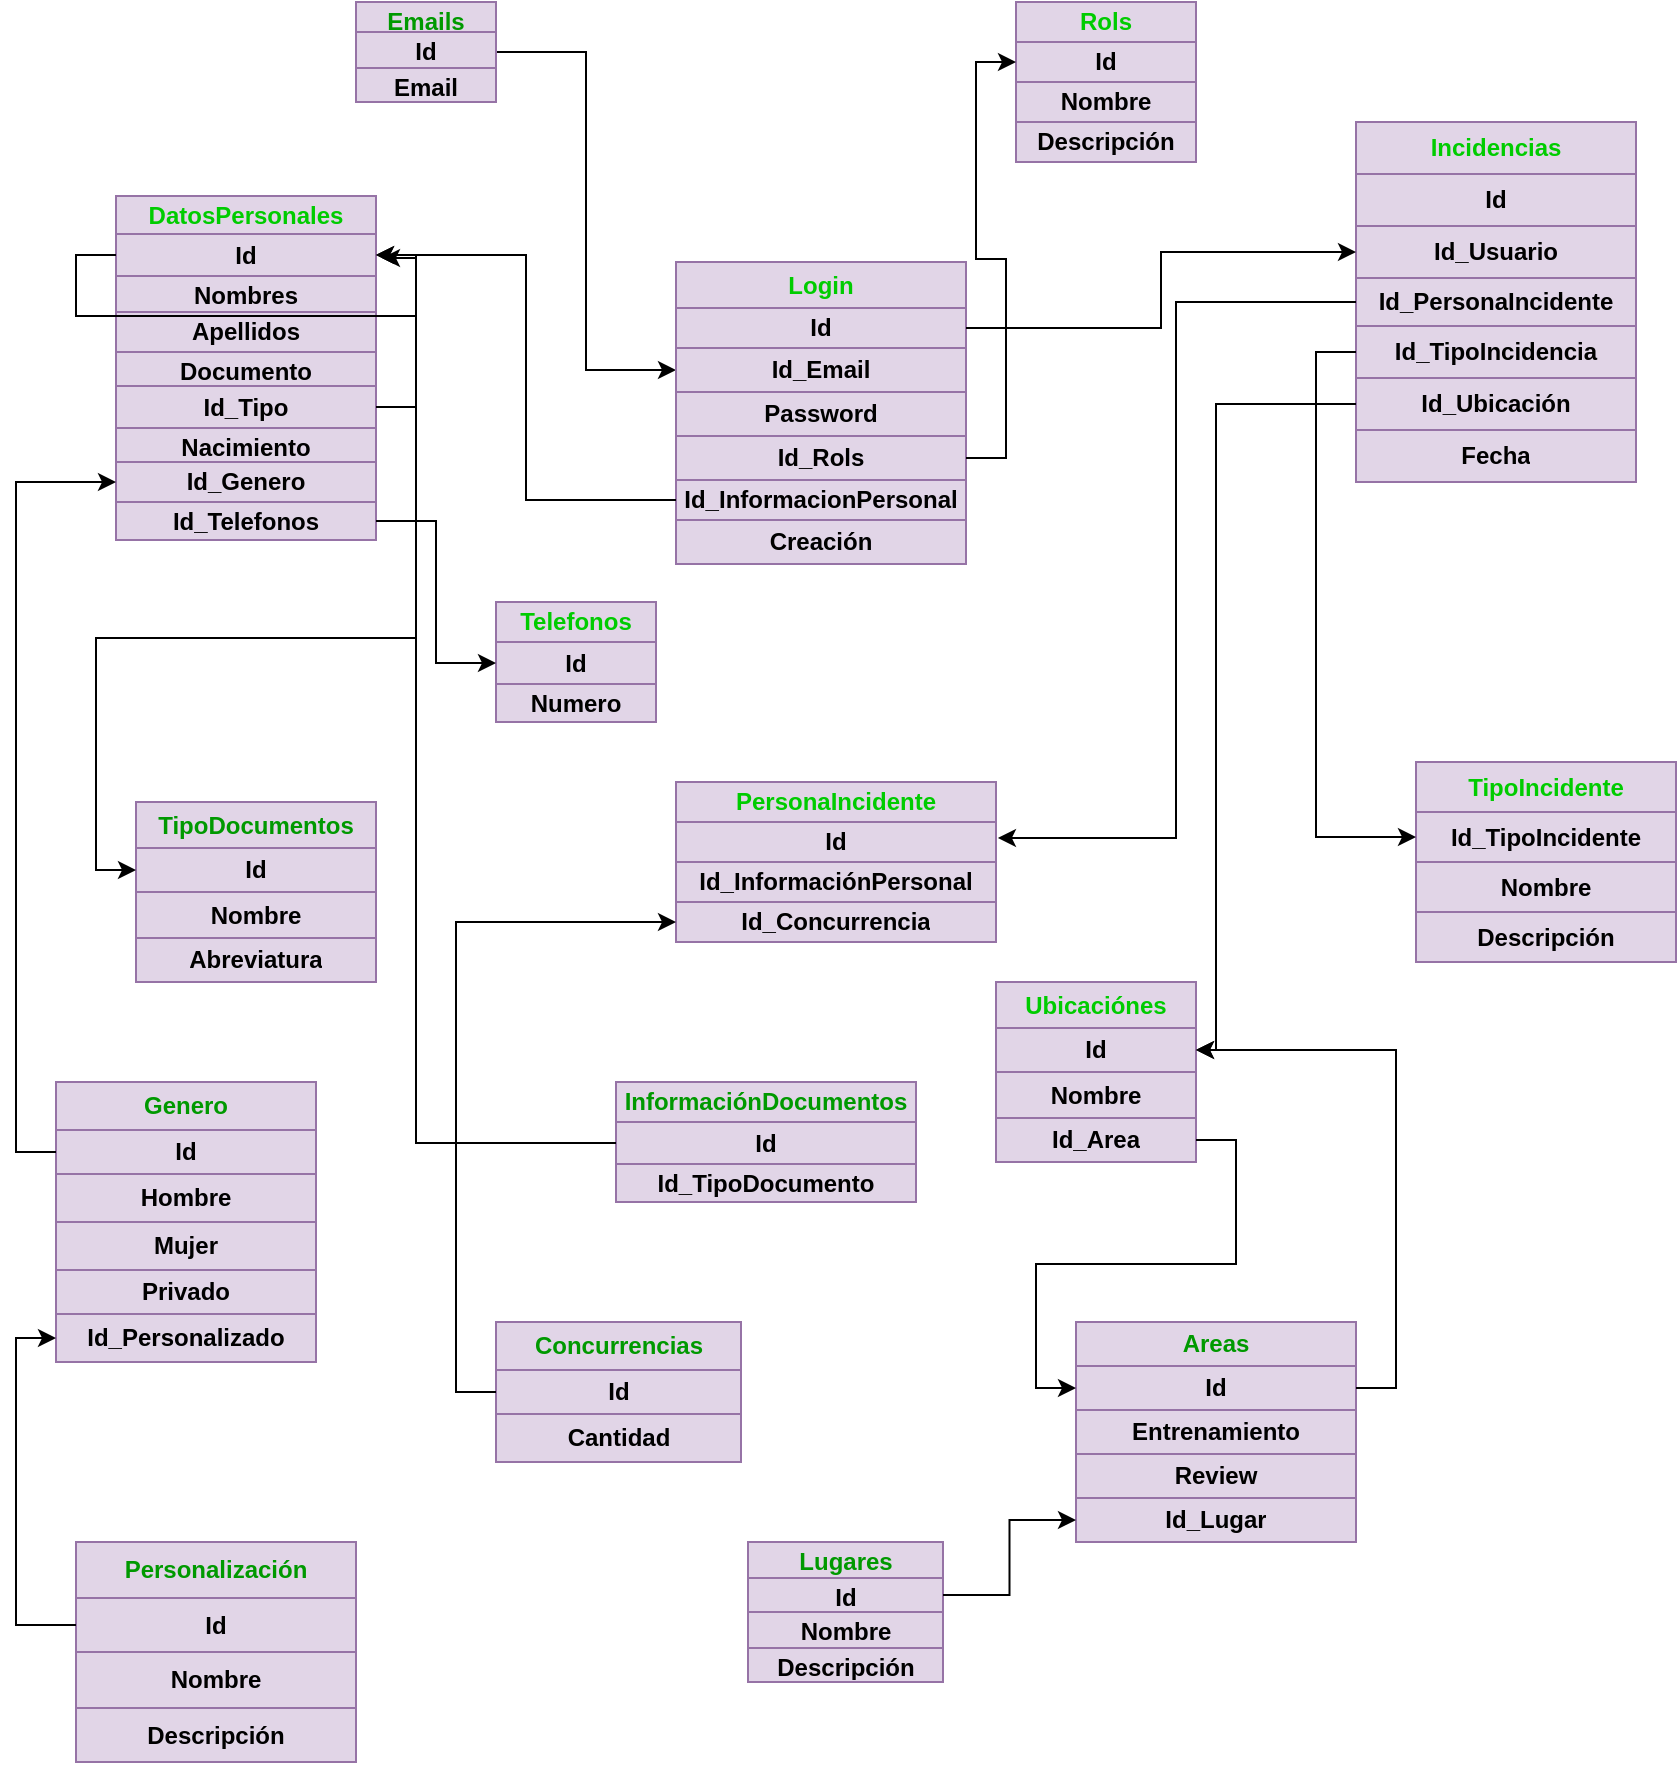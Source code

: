 <mxfile version="21.6.5" type="github">
  <diagram name="Page-1" id="D8UOQcXtp8LLg6BBmlaV">
    <mxGraphModel dx="1600" dy="795" grid="1" gridSize="10" guides="1" tooltips="1" connect="1" arrows="1" fold="1" page="1" pageScale="1" pageWidth="850" pageHeight="1100" math="0" shadow="0">
      <root>
        <mxCell id="0" />
        <mxCell id="1" parent="0" />
        <mxCell id="l13hw022Oe9_6lh6XUgD-11" value="" style="shape=table;startSize=0;container=1;collapsible=0;childLayout=tableLayout;fillColor=#e1d5e7;strokeColor=#9673a6;" vertex="1" parent="1">
          <mxGeometry x="60" y="107" width="130" height="172" as="geometry" />
        </mxCell>
        <mxCell id="l13hw022Oe9_6lh6XUgD-12" value="" style="shape=tableRow;horizontal=0;startSize=0;swimlaneHead=0;swimlaneBody=0;strokeColor=inherit;top=0;left=0;bottom=0;right=0;collapsible=0;dropTarget=0;fillColor=none;points=[[0,0.5],[1,0.5]];portConstraint=eastwest;" vertex="1" parent="l13hw022Oe9_6lh6XUgD-11">
          <mxGeometry width="130" height="19" as="geometry" />
        </mxCell>
        <mxCell id="l13hw022Oe9_6lh6XUgD-13" value="&lt;font color=&quot;#00cc00&quot;&gt;&lt;b&gt;DatosPersonales&lt;/b&gt;&lt;/font&gt;" style="shape=partialRectangle;html=1;whiteSpace=wrap;connectable=0;strokeColor=inherit;overflow=hidden;fillColor=none;top=0;left=0;bottom=0;right=0;pointerEvents=1;" vertex="1" parent="l13hw022Oe9_6lh6XUgD-12">
          <mxGeometry width="130" height="19" as="geometry">
            <mxRectangle width="130" height="19" as="alternateBounds" />
          </mxGeometry>
        </mxCell>
        <mxCell id="l13hw022Oe9_6lh6XUgD-14" value="" style="shape=tableRow;horizontal=0;startSize=0;swimlaneHead=0;swimlaneBody=0;strokeColor=inherit;top=0;left=0;bottom=0;right=0;collapsible=0;dropTarget=0;fillColor=none;points=[[0,0.5],[1,0.5]];portConstraint=eastwest;" vertex="1" parent="l13hw022Oe9_6lh6XUgD-11">
          <mxGeometry y="19" width="130" height="21" as="geometry" />
        </mxCell>
        <mxCell id="l13hw022Oe9_6lh6XUgD-15" value="&lt;b&gt;Id&lt;/b&gt;" style="shape=partialRectangle;html=1;whiteSpace=wrap;connectable=0;strokeColor=inherit;overflow=hidden;fillColor=none;top=0;left=0;bottom=0;right=0;pointerEvents=1;" vertex="1" parent="l13hw022Oe9_6lh6XUgD-14">
          <mxGeometry width="130" height="21" as="geometry">
            <mxRectangle width="130" height="21" as="alternateBounds" />
          </mxGeometry>
        </mxCell>
        <mxCell id="l13hw022Oe9_6lh6XUgD-16" value="" style="shape=tableRow;horizontal=0;startSize=0;swimlaneHead=0;swimlaneBody=0;strokeColor=inherit;top=0;left=0;bottom=0;right=0;collapsible=0;dropTarget=0;fillColor=none;points=[[0,0.5],[1,0.5]];portConstraint=eastwest;" vertex="1" parent="l13hw022Oe9_6lh6XUgD-11">
          <mxGeometry y="40" width="130" height="18" as="geometry" />
        </mxCell>
        <mxCell id="l13hw022Oe9_6lh6XUgD-17" value="&lt;b&gt;Nombres&lt;/b&gt;" style="shape=partialRectangle;html=1;whiteSpace=wrap;connectable=0;strokeColor=inherit;overflow=hidden;fillColor=none;top=0;left=0;bottom=0;right=0;pointerEvents=1;" vertex="1" parent="l13hw022Oe9_6lh6XUgD-16">
          <mxGeometry width="130" height="18" as="geometry">
            <mxRectangle width="130" height="18" as="alternateBounds" />
          </mxGeometry>
        </mxCell>
        <mxCell id="l13hw022Oe9_6lh6XUgD-18" value="" style="shape=tableRow;horizontal=0;startSize=0;swimlaneHead=0;swimlaneBody=0;strokeColor=inherit;top=0;left=0;bottom=0;right=0;collapsible=0;dropTarget=0;fillColor=none;points=[[0,0.5],[1,0.5]];portConstraint=eastwest;" vertex="1" parent="l13hw022Oe9_6lh6XUgD-11">
          <mxGeometry y="58" width="130" height="20" as="geometry" />
        </mxCell>
        <mxCell id="l13hw022Oe9_6lh6XUgD-19" value="&lt;b&gt;Apellidos&lt;/b&gt;" style="shape=partialRectangle;html=1;whiteSpace=wrap;connectable=0;strokeColor=inherit;overflow=hidden;fillColor=none;top=0;left=0;bottom=0;right=0;pointerEvents=1;" vertex="1" parent="l13hw022Oe9_6lh6XUgD-18">
          <mxGeometry width="130" height="20" as="geometry">
            <mxRectangle width="130" height="20" as="alternateBounds" />
          </mxGeometry>
        </mxCell>
        <mxCell id="l13hw022Oe9_6lh6XUgD-20" value="" style="shape=tableRow;horizontal=0;startSize=0;swimlaneHead=0;swimlaneBody=0;strokeColor=inherit;top=0;left=0;bottom=0;right=0;collapsible=0;dropTarget=0;fillColor=none;points=[[0,0.5],[1,0.5]];portConstraint=eastwest;" vertex="1" parent="l13hw022Oe9_6lh6XUgD-11">
          <mxGeometry y="78" width="130" height="17" as="geometry" />
        </mxCell>
        <mxCell id="l13hw022Oe9_6lh6XUgD-21" value="&lt;b&gt;Documento&lt;/b&gt;" style="shape=partialRectangle;html=1;whiteSpace=wrap;connectable=0;strokeColor=inherit;overflow=hidden;fillColor=none;top=0;left=0;bottom=0;right=0;pointerEvents=1;" vertex="1" parent="l13hw022Oe9_6lh6XUgD-20">
          <mxGeometry width="130" height="17" as="geometry">
            <mxRectangle width="130" height="17" as="alternateBounds" />
          </mxGeometry>
        </mxCell>
        <mxCell id="l13hw022Oe9_6lh6XUgD-22" value="" style="shape=tableRow;horizontal=0;startSize=0;swimlaneHead=0;swimlaneBody=0;strokeColor=inherit;top=0;left=0;bottom=0;right=0;collapsible=0;dropTarget=0;fillColor=none;points=[[0,0.5],[1,0.5]];portConstraint=eastwest;" vertex="1" parent="l13hw022Oe9_6lh6XUgD-11">
          <mxGeometry y="95" width="130" height="21" as="geometry" />
        </mxCell>
        <mxCell id="l13hw022Oe9_6lh6XUgD-23" value="&lt;b&gt;Id_Tipo&lt;/b&gt;" style="shape=partialRectangle;html=1;whiteSpace=wrap;connectable=0;strokeColor=inherit;overflow=hidden;fillColor=none;top=0;left=0;bottom=0;right=0;pointerEvents=1;" vertex="1" parent="l13hw022Oe9_6lh6XUgD-22">
          <mxGeometry width="130" height="21" as="geometry">
            <mxRectangle width="130" height="21" as="alternateBounds" />
          </mxGeometry>
        </mxCell>
        <mxCell id="l13hw022Oe9_6lh6XUgD-24" value="" style="shape=tableRow;horizontal=0;startSize=0;swimlaneHead=0;swimlaneBody=0;strokeColor=inherit;top=0;left=0;bottom=0;right=0;collapsible=0;dropTarget=0;fillColor=none;points=[[0,0.5],[1,0.5]];portConstraint=eastwest;" vertex="1" parent="l13hw022Oe9_6lh6XUgD-11">
          <mxGeometry y="116" width="130" height="17" as="geometry" />
        </mxCell>
        <mxCell id="l13hw022Oe9_6lh6XUgD-25" value="&lt;b&gt;Nacimiento&lt;/b&gt;" style="shape=partialRectangle;html=1;whiteSpace=wrap;connectable=0;strokeColor=inherit;overflow=hidden;fillColor=none;top=0;left=0;bottom=0;right=0;pointerEvents=1;" vertex="1" parent="l13hw022Oe9_6lh6XUgD-24">
          <mxGeometry width="130" height="17" as="geometry">
            <mxRectangle width="130" height="17" as="alternateBounds" />
          </mxGeometry>
        </mxCell>
        <mxCell id="l13hw022Oe9_6lh6XUgD-26" value="" style="shape=tableRow;horizontal=0;startSize=0;swimlaneHead=0;swimlaneBody=0;strokeColor=inherit;top=0;left=0;bottom=0;right=0;collapsible=0;dropTarget=0;fillColor=none;points=[[0,0.5],[1,0.5]];portConstraint=eastwest;" vertex="1" parent="l13hw022Oe9_6lh6XUgD-11">
          <mxGeometry y="133" width="130" height="20" as="geometry" />
        </mxCell>
        <mxCell id="l13hw022Oe9_6lh6XUgD-27" value="&lt;b&gt;Id_Genero&lt;/b&gt;" style="shape=partialRectangle;html=1;whiteSpace=wrap;connectable=0;strokeColor=inherit;overflow=hidden;fillColor=none;top=0;left=0;bottom=0;right=0;pointerEvents=1;" vertex="1" parent="l13hw022Oe9_6lh6XUgD-26">
          <mxGeometry width="130" height="20" as="geometry">
            <mxRectangle width="130" height="20" as="alternateBounds" />
          </mxGeometry>
        </mxCell>
        <mxCell id="l13hw022Oe9_6lh6XUgD-28" value="" style="shape=tableRow;horizontal=0;startSize=0;swimlaneHead=0;swimlaneBody=0;strokeColor=inherit;top=0;left=0;bottom=0;right=0;collapsible=0;dropTarget=0;fillColor=none;points=[[0,0.5],[1,0.5]];portConstraint=eastwest;" vertex="1" parent="l13hw022Oe9_6lh6XUgD-11">
          <mxGeometry y="153" width="130" height="19" as="geometry" />
        </mxCell>
        <mxCell id="l13hw022Oe9_6lh6XUgD-29" value="&lt;b&gt;Id_Telefonos&lt;/b&gt;" style="shape=partialRectangle;html=1;whiteSpace=wrap;connectable=0;strokeColor=inherit;overflow=hidden;fillColor=none;top=0;left=0;bottom=0;right=0;pointerEvents=1;" vertex="1" parent="l13hw022Oe9_6lh6XUgD-28">
          <mxGeometry width="130" height="19" as="geometry">
            <mxRectangle width="130" height="19" as="alternateBounds" />
          </mxGeometry>
        </mxCell>
        <mxCell id="l13hw022Oe9_6lh6XUgD-250" style="edgeStyle=orthogonalEdgeStyle;rounded=0;orthogonalLoop=1;jettySize=auto;html=1;entryX=1;entryY=0.5;entryDx=0;entryDy=0;" edge="1" parent="l13hw022Oe9_6lh6XUgD-11" source="l13hw022Oe9_6lh6XUgD-14" target="l13hw022Oe9_6lh6XUgD-14">
          <mxGeometry relative="1" as="geometry" />
        </mxCell>
        <mxCell id="l13hw022Oe9_6lh6XUgD-59" value="" style="shape=table;startSize=0;container=1;collapsible=0;childLayout=tableLayout;fillColor=#e1d5e7;strokeColor=#9673a6;" vertex="1" parent="1">
          <mxGeometry x="70" y="410" width="120" height="90" as="geometry" />
        </mxCell>
        <mxCell id="l13hw022Oe9_6lh6XUgD-60" value="" style="shape=tableRow;horizontal=0;startSize=0;swimlaneHead=0;swimlaneBody=0;strokeColor=inherit;top=0;left=0;bottom=0;right=0;collapsible=0;dropTarget=0;fillColor=none;points=[[0,0.5],[1,0.5]];portConstraint=eastwest;" vertex="1" parent="l13hw022Oe9_6lh6XUgD-59">
          <mxGeometry width="120" height="23" as="geometry" />
        </mxCell>
        <mxCell id="l13hw022Oe9_6lh6XUgD-61" value="&lt;font color=&quot;#009900&quot;&gt;&lt;b&gt;TipoDocumentos&lt;/b&gt;&lt;/font&gt;" style="shape=partialRectangle;html=1;whiteSpace=wrap;connectable=0;strokeColor=inherit;overflow=hidden;fillColor=none;top=0;left=0;bottom=0;right=0;pointerEvents=1;" vertex="1" parent="l13hw022Oe9_6lh6XUgD-60">
          <mxGeometry width="120" height="23" as="geometry">
            <mxRectangle width="120" height="23" as="alternateBounds" />
          </mxGeometry>
        </mxCell>
        <mxCell id="l13hw022Oe9_6lh6XUgD-62" value="" style="shape=tableRow;horizontal=0;startSize=0;swimlaneHead=0;swimlaneBody=0;strokeColor=inherit;top=0;left=0;bottom=0;right=0;collapsible=0;dropTarget=0;fillColor=none;points=[[0,0.5],[1,0.5]];portConstraint=eastwest;" vertex="1" parent="l13hw022Oe9_6lh6XUgD-59">
          <mxGeometry y="23" width="120" height="22" as="geometry" />
        </mxCell>
        <mxCell id="l13hw022Oe9_6lh6XUgD-63" value="&lt;b&gt;Id&lt;/b&gt;" style="shape=partialRectangle;html=1;whiteSpace=wrap;connectable=0;strokeColor=inherit;overflow=hidden;fillColor=none;top=0;left=0;bottom=0;right=0;pointerEvents=1;" vertex="1" parent="l13hw022Oe9_6lh6XUgD-62">
          <mxGeometry width="120" height="22" as="geometry">
            <mxRectangle width="120" height="22" as="alternateBounds" />
          </mxGeometry>
        </mxCell>
        <mxCell id="l13hw022Oe9_6lh6XUgD-64" value="" style="shape=tableRow;horizontal=0;startSize=0;swimlaneHead=0;swimlaneBody=0;strokeColor=inherit;top=0;left=0;bottom=0;right=0;collapsible=0;dropTarget=0;fillColor=none;points=[[0,0.5],[1,0.5]];portConstraint=eastwest;" vertex="1" parent="l13hw022Oe9_6lh6XUgD-59">
          <mxGeometry y="45" width="120" height="23" as="geometry" />
        </mxCell>
        <mxCell id="l13hw022Oe9_6lh6XUgD-65" value="&lt;b&gt;Nombre&lt;/b&gt;" style="shape=partialRectangle;html=1;whiteSpace=wrap;connectable=0;strokeColor=inherit;overflow=hidden;fillColor=none;top=0;left=0;bottom=0;right=0;pointerEvents=1;" vertex="1" parent="l13hw022Oe9_6lh6XUgD-64">
          <mxGeometry width="120" height="23" as="geometry">
            <mxRectangle width="120" height="23" as="alternateBounds" />
          </mxGeometry>
        </mxCell>
        <mxCell id="l13hw022Oe9_6lh6XUgD-66" value="" style="shape=tableRow;horizontal=0;startSize=0;swimlaneHead=0;swimlaneBody=0;strokeColor=inherit;top=0;left=0;bottom=0;right=0;collapsible=0;dropTarget=0;fillColor=none;points=[[0,0.5],[1,0.5]];portConstraint=eastwest;" vertex="1" parent="l13hw022Oe9_6lh6XUgD-59">
          <mxGeometry y="68" width="120" height="22" as="geometry" />
        </mxCell>
        <mxCell id="l13hw022Oe9_6lh6XUgD-67" value="&lt;b&gt;Abreviatura&lt;/b&gt;" style="shape=partialRectangle;html=1;whiteSpace=wrap;connectable=0;strokeColor=inherit;overflow=hidden;fillColor=none;top=0;left=0;bottom=0;right=0;pointerEvents=1;" vertex="1" parent="l13hw022Oe9_6lh6XUgD-66">
          <mxGeometry width="120" height="22" as="geometry">
            <mxRectangle width="120" height="22" as="alternateBounds" />
          </mxGeometry>
        </mxCell>
        <mxCell id="l13hw022Oe9_6lh6XUgD-155" style="edgeStyle=orthogonalEdgeStyle;rounded=0;orthogonalLoop=1;jettySize=auto;html=1;exitX=1;exitY=0.5;exitDx=0;exitDy=0;entryX=0;entryY=0.5;entryDx=0;entryDy=0;" edge="1" parent="1" source="l13hw022Oe9_6lh6XUgD-68" target="l13hw022Oe9_6lh6XUgD-80">
          <mxGeometry relative="1" as="geometry" />
        </mxCell>
        <mxCell id="l13hw022Oe9_6lh6XUgD-68" value="" style="shape=table;startSize=0;container=1;collapsible=0;childLayout=tableLayout;fillColor=#e1d5e7;strokeColor=#9673a6;" vertex="1" parent="1">
          <mxGeometry x="180" y="10" width="70" height="50" as="geometry" />
        </mxCell>
        <mxCell id="l13hw022Oe9_6lh6XUgD-69" value="" style="shape=tableRow;horizontal=0;startSize=0;swimlaneHead=0;swimlaneBody=0;strokeColor=inherit;top=0;left=0;bottom=0;right=0;collapsible=0;dropTarget=0;fillColor=none;points=[[0,0.5],[1,0.5]];portConstraint=eastwest;" vertex="1" parent="l13hw022Oe9_6lh6XUgD-68">
          <mxGeometry width="70" height="15" as="geometry" />
        </mxCell>
        <mxCell id="l13hw022Oe9_6lh6XUgD-70" value="&lt;b&gt;&lt;font color=&quot;#009900&quot;&gt;Emails&lt;/font&gt;&lt;/b&gt;" style="shape=partialRectangle;html=1;whiteSpace=wrap;connectable=0;strokeColor=inherit;overflow=hidden;fillColor=none;top=0;left=0;bottom=0;right=0;pointerEvents=1;" vertex="1" parent="l13hw022Oe9_6lh6XUgD-69">
          <mxGeometry width="70" height="15" as="geometry">
            <mxRectangle width="70" height="15" as="alternateBounds" />
          </mxGeometry>
        </mxCell>
        <mxCell id="l13hw022Oe9_6lh6XUgD-71" value="" style="shape=tableRow;horizontal=0;startSize=0;swimlaneHead=0;swimlaneBody=0;strokeColor=inherit;top=0;left=0;bottom=0;right=0;collapsible=0;dropTarget=0;fillColor=none;points=[[0,0.5],[1,0.5]];portConstraint=eastwest;" vertex="1" parent="l13hw022Oe9_6lh6XUgD-68">
          <mxGeometry y="15" width="70" height="18" as="geometry" />
        </mxCell>
        <mxCell id="l13hw022Oe9_6lh6XUgD-72" value="&lt;b&gt;Id&lt;/b&gt;" style="shape=partialRectangle;html=1;whiteSpace=wrap;connectable=0;strokeColor=inherit;overflow=hidden;fillColor=none;top=0;left=0;bottom=0;right=0;pointerEvents=1;" vertex="1" parent="l13hw022Oe9_6lh6XUgD-71">
          <mxGeometry width="70" height="18" as="geometry">
            <mxRectangle width="70" height="18" as="alternateBounds" />
          </mxGeometry>
        </mxCell>
        <mxCell id="l13hw022Oe9_6lh6XUgD-73" value="" style="shape=tableRow;horizontal=0;startSize=0;swimlaneHead=0;swimlaneBody=0;strokeColor=inherit;top=0;left=0;bottom=0;right=0;collapsible=0;dropTarget=0;fillColor=none;points=[[0,0.5],[1,0.5]];portConstraint=eastwest;" vertex="1" parent="l13hw022Oe9_6lh6XUgD-68">
          <mxGeometry y="33" width="70" height="17" as="geometry" />
        </mxCell>
        <mxCell id="l13hw022Oe9_6lh6XUgD-74" value="&lt;b&gt;Email&lt;/b&gt;" style="shape=partialRectangle;html=1;whiteSpace=wrap;connectable=0;strokeColor=inherit;overflow=hidden;fillColor=none;top=0;left=0;bottom=0;right=0;pointerEvents=1;" vertex="1" parent="l13hw022Oe9_6lh6XUgD-73">
          <mxGeometry width="70" height="17" as="geometry">
            <mxRectangle width="70" height="17" as="alternateBounds" />
          </mxGeometry>
        </mxCell>
        <mxCell id="l13hw022Oe9_6lh6XUgD-75" value="" style="shape=table;startSize=0;container=1;collapsible=0;childLayout=tableLayout;fillColor=#e1d5e7;strokeColor=#9673a6;" vertex="1" parent="1">
          <mxGeometry x="340" y="140" width="145" height="151" as="geometry" />
        </mxCell>
        <mxCell id="l13hw022Oe9_6lh6XUgD-76" value="" style="shape=tableRow;horizontal=0;startSize=0;swimlaneHead=0;swimlaneBody=0;strokeColor=inherit;top=0;left=0;bottom=0;right=0;collapsible=0;dropTarget=0;fillColor=none;points=[[0,0.5],[1,0.5]];portConstraint=eastwest;" vertex="1" parent="l13hw022Oe9_6lh6XUgD-75">
          <mxGeometry width="145" height="23" as="geometry" />
        </mxCell>
        <mxCell id="l13hw022Oe9_6lh6XUgD-77" value="&lt;font color=&quot;#00cc00&quot;&gt;&lt;b&gt;Login&lt;/b&gt;&lt;/font&gt;" style="shape=partialRectangle;html=1;whiteSpace=wrap;connectable=0;strokeColor=inherit;overflow=hidden;fillColor=none;top=0;left=0;bottom=0;right=0;pointerEvents=1;" vertex="1" parent="l13hw022Oe9_6lh6XUgD-76">
          <mxGeometry width="145" height="23" as="geometry">
            <mxRectangle width="145" height="23" as="alternateBounds" />
          </mxGeometry>
        </mxCell>
        <mxCell id="l13hw022Oe9_6lh6XUgD-78" value="" style="shape=tableRow;horizontal=0;startSize=0;swimlaneHead=0;swimlaneBody=0;strokeColor=inherit;top=0;left=0;bottom=0;right=0;collapsible=0;dropTarget=0;fillColor=none;points=[[0,0.5],[1,0.5]];portConstraint=eastwest;" vertex="1" parent="l13hw022Oe9_6lh6XUgD-75">
          <mxGeometry y="23" width="145" height="20" as="geometry" />
        </mxCell>
        <mxCell id="l13hw022Oe9_6lh6XUgD-79" value="&lt;b&gt;Id&lt;/b&gt;" style="shape=partialRectangle;html=1;whiteSpace=wrap;connectable=0;strokeColor=inherit;overflow=hidden;fillColor=none;top=0;left=0;bottom=0;right=0;pointerEvents=1;" vertex="1" parent="l13hw022Oe9_6lh6XUgD-78">
          <mxGeometry width="145" height="20" as="geometry">
            <mxRectangle width="145" height="20" as="alternateBounds" />
          </mxGeometry>
        </mxCell>
        <mxCell id="l13hw022Oe9_6lh6XUgD-80" value="" style="shape=tableRow;horizontal=0;startSize=0;swimlaneHead=0;swimlaneBody=0;strokeColor=inherit;top=0;left=0;bottom=0;right=0;collapsible=0;dropTarget=0;fillColor=none;points=[[0,0.5],[1,0.5]];portConstraint=eastwest;" vertex="1" parent="l13hw022Oe9_6lh6XUgD-75">
          <mxGeometry y="43" width="145" height="22" as="geometry" />
        </mxCell>
        <mxCell id="l13hw022Oe9_6lh6XUgD-81" value="&lt;b&gt;Id_Email&lt;/b&gt;" style="shape=partialRectangle;html=1;whiteSpace=wrap;connectable=0;strokeColor=inherit;overflow=hidden;fillColor=none;top=0;left=0;bottom=0;right=0;pointerEvents=1;" vertex="1" parent="l13hw022Oe9_6lh6XUgD-80">
          <mxGeometry width="145" height="22" as="geometry">
            <mxRectangle width="145" height="22" as="alternateBounds" />
          </mxGeometry>
        </mxCell>
        <mxCell id="l13hw022Oe9_6lh6XUgD-82" value="" style="shape=tableRow;horizontal=0;startSize=0;swimlaneHead=0;swimlaneBody=0;strokeColor=inherit;top=0;left=0;bottom=0;right=0;collapsible=0;dropTarget=0;fillColor=none;points=[[0,0.5],[1,0.5]];portConstraint=eastwest;" vertex="1" parent="l13hw022Oe9_6lh6XUgD-75">
          <mxGeometry y="65" width="145" height="22" as="geometry" />
        </mxCell>
        <mxCell id="l13hw022Oe9_6lh6XUgD-83" value="&lt;b&gt;Password&lt;/b&gt;" style="shape=partialRectangle;html=1;whiteSpace=wrap;connectable=0;strokeColor=inherit;overflow=hidden;fillColor=none;top=0;left=0;bottom=0;right=0;pointerEvents=1;" vertex="1" parent="l13hw022Oe9_6lh6XUgD-82">
          <mxGeometry width="145" height="22" as="geometry">
            <mxRectangle width="145" height="22" as="alternateBounds" />
          </mxGeometry>
        </mxCell>
        <mxCell id="l13hw022Oe9_6lh6XUgD-84" value="" style="shape=tableRow;horizontal=0;startSize=0;swimlaneHead=0;swimlaneBody=0;strokeColor=inherit;top=0;left=0;bottom=0;right=0;collapsible=0;dropTarget=0;fillColor=none;points=[[0,0.5],[1,0.5]];portConstraint=eastwest;" vertex="1" parent="l13hw022Oe9_6lh6XUgD-75">
          <mxGeometry y="87" width="145" height="22" as="geometry" />
        </mxCell>
        <mxCell id="l13hw022Oe9_6lh6XUgD-85" value="&lt;b&gt;Id_&lt;/b&gt;&lt;b&gt;Rols&lt;/b&gt;" style="shape=partialRectangle;html=1;whiteSpace=wrap;connectable=0;strokeColor=inherit;overflow=hidden;fillColor=none;top=0;left=0;bottom=0;right=0;pointerEvents=1;" vertex="1" parent="l13hw022Oe9_6lh6XUgD-84">
          <mxGeometry width="145" height="22" as="geometry">
            <mxRectangle width="145" height="22" as="alternateBounds" />
          </mxGeometry>
        </mxCell>
        <mxCell id="l13hw022Oe9_6lh6XUgD-86" value="" style="shape=tableRow;horizontal=0;startSize=0;swimlaneHead=0;swimlaneBody=0;strokeColor=inherit;top=0;left=0;bottom=0;right=0;collapsible=0;dropTarget=0;fillColor=none;points=[[0,0.5],[1,0.5]];portConstraint=eastwest;" vertex="1" parent="l13hw022Oe9_6lh6XUgD-75">
          <mxGeometry y="109" width="145" height="20" as="geometry" />
        </mxCell>
        <mxCell id="l13hw022Oe9_6lh6XUgD-87" value="&lt;b&gt;Id_InformacionPersonal&lt;/b&gt;" style="shape=partialRectangle;html=1;whiteSpace=wrap;connectable=0;strokeColor=inherit;overflow=hidden;fillColor=none;top=0;left=0;bottom=0;right=0;pointerEvents=1;" vertex="1" parent="l13hw022Oe9_6lh6XUgD-86">
          <mxGeometry width="145" height="20" as="geometry">
            <mxRectangle width="145" height="20" as="alternateBounds" />
          </mxGeometry>
        </mxCell>
        <mxCell id="l13hw022Oe9_6lh6XUgD-88" value="" style="shape=tableRow;horizontal=0;startSize=0;swimlaneHead=0;swimlaneBody=0;strokeColor=inherit;top=0;left=0;bottom=0;right=0;collapsible=0;dropTarget=0;fillColor=none;points=[[0,0.5],[1,0.5]];portConstraint=eastwest;" vertex="1" parent="l13hw022Oe9_6lh6XUgD-75">
          <mxGeometry y="129" width="145" height="22" as="geometry" />
        </mxCell>
        <mxCell id="l13hw022Oe9_6lh6XUgD-89" value="&lt;b&gt;Creación&lt;/b&gt;" style="shape=partialRectangle;html=1;whiteSpace=wrap;connectable=0;strokeColor=inherit;overflow=hidden;fillColor=none;top=0;left=0;bottom=0;right=0;pointerEvents=1;" vertex="1" parent="l13hw022Oe9_6lh6XUgD-88">
          <mxGeometry width="145" height="22" as="geometry">
            <mxRectangle width="145" height="22" as="alternateBounds" />
          </mxGeometry>
        </mxCell>
        <mxCell id="l13hw022Oe9_6lh6XUgD-90" value="" style="shape=table;startSize=0;container=1;collapsible=0;childLayout=tableLayout;fillColor=#e1d5e7;strokeColor=#9673a6;" vertex="1" parent="1">
          <mxGeometry x="510" y="10" width="90" height="80" as="geometry" />
        </mxCell>
        <mxCell id="l13hw022Oe9_6lh6XUgD-91" value="" style="shape=tableRow;horizontal=0;startSize=0;swimlaneHead=0;swimlaneBody=0;strokeColor=inherit;top=0;left=0;bottom=0;right=0;collapsible=0;dropTarget=0;fillColor=none;points=[[0,0.5],[1,0.5]];portConstraint=eastwest;" vertex="1" parent="l13hw022Oe9_6lh6XUgD-90">
          <mxGeometry width="90" height="20" as="geometry" />
        </mxCell>
        <mxCell id="l13hw022Oe9_6lh6XUgD-92" value="&lt;font color=&quot;#00cc00&quot;&gt;&lt;b&gt;Rols&lt;/b&gt;&lt;/font&gt;" style="shape=partialRectangle;html=1;whiteSpace=wrap;connectable=0;strokeColor=inherit;overflow=hidden;fillColor=none;top=0;left=0;bottom=0;right=0;pointerEvents=1;" vertex="1" parent="l13hw022Oe9_6lh6XUgD-91">
          <mxGeometry width="90" height="20" as="geometry">
            <mxRectangle width="90" height="20" as="alternateBounds" />
          </mxGeometry>
        </mxCell>
        <mxCell id="l13hw022Oe9_6lh6XUgD-93" value="" style="shape=tableRow;horizontal=0;startSize=0;swimlaneHead=0;swimlaneBody=0;strokeColor=inherit;top=0;left=0;bottom=0;right=0;collapsible=0;dropTarget=0;fillColor=none;points=[[0,0.5],[1,0.5]];portConstraint=eastwest;" vertex="1" parent="l13hw022Oe9_6lh6XUgD-90">
          <mxGeometry y="20" width="90" height="20" as="geometry" />
        </mxCell>
        <mxCell id="l13hw022Oe9_6lh6XUgD-94" value="&lt;b&gt;Id&lt;/b&gt;" style="shape=partialRectangle;html=1;whiteSpace=wrap;connectable=0;strokeColor=inherit;overflow=hidden;fillColor=none;top=0;left=0;bottom=0;right=0;pointerEvents=1;" vertex="1" parent="l13hw022Oe9_6lh6XUgD-93">
          <mxGeometry width="90" height="20" as="geometry">
            <mxRectangle width="90" height="20" as="alternateBounds" />
          </mxGeometry>
        </mxCell>
        <mxCell id="l13hw022Oe9_6lh6XUgD-95" value="" style="shape=tableRow;horizontal=0;startSize=0;swimlaneHead=0;swimlaneBody=0;strokeColor=inherit;top=0;left=0;bottom=0;right=0;collapsible=0;dropTarget=0;fillColor=none;points=[[0,0.5],[1,0.5]];portConstraint=eastwest;" vertex="1" parent="l13hw022Oe9_6lh6XUgD-90">
          <mxGeometry y="40" width="90" height="20" as="geometry" />
        </mxCell>
        <mxCell id="l13hw022Oe9_6lh6XUgD-96" value="&lt;b&gt;Nombre&lt;/b&gt;" style="shape=partialRectangle;html=1;whiteSpace=wrap;connectable=0;strokeColor=inherit;overflow=hidden;fillColor=none;top=0;left=0;bottom=0;right=0;pointerEvents=1;" vertex="1" parent="l13hw022Oe9_6lh6XUgD-95">
          <mxGeometry width="90" height="20" as="geometry">
            <mxRectangle width="90" height="20" as="alternateBounds" />
          </mxGeometry>
        </mxCell>
        <mxCell id="l13hw022Oe9_6lh6XUgD-97" value="" style="shape=tableRow;horizontal=0;startSize=0;swimlaneHead=0;swimlaneBody=0;strokeColor=inherit;top=0;left=0;bottom=0;right=0;collapsible=0;dropTarget=0;fillColor=none;points=[[0,0.5],[1,0.5]];portConstraint=eastwest;" vertex="1" parent="l13hw022Oe9_6lh6XUgD-90">
          <mxGeometry y="60" width="90" height="20" as="geometry" />
        </mxCell>
        <mxCell id="l13hw022Oe9_6lh6XUgD-98" value="&lt;b&gt;Descripción&lt;/b&gt;" style="shape=partialRectangle;html=1;whiteSpace=wrap;connectable=0;strokeColor=inherit;overflow=hidden;fillColor=none;top=0;left=0;bottom=0;right=0;pointerEvents=1;" vertex="1" parent="l13hw022Oe9_6lh6XUgD-97">
          <mxGeometry width="90" height="20" as="geometry">
            <mxRectangle width="90" height="20" as="alternateBounds" />
          </mxGeometry>
        </mxCell>
        <mxCell id="l13hw022Oe9_6lh6XUgD-99" value="" style="shape=table;startSize=0;container=1;collapsible=0;childLayout=tableLayout;fillColor=#e1d5e7;strokeColor=#9673a6;" vertex="1" parent="1">
          <mxGeometry x="250" y="310" width="80" height="60" as="geometry" />
        </mxCell>
        <mxCell id="l13hw022Oe9_6lh6XUgD-100" value="" style="shape=tableRow;horizontal=0;startSize=0;swimlaneHead=0;swimlaneBody=0;strokeColor=inherit;top=0;left=0;bottom=0;right=0;collapsible=0;dropTarget=0;fillColor=none;points=[[0,0.5],[1,0.5]];portConstraint=eastwest;" vertex="1" parent="l13hw022Oe9_6lh6XUgD-99">
          <mxGeometry width="80" height="20" as="geometry" />
        </mxCell>
        <mxCell id="l13hw022Oe9_6lh6XUgD-101" value="&lt;font color=&quot;#00cc00&quot;&gt;&lt;b&gt;Telefonos&lt;/b&gt;&lt;/font&gt;" style="shape=partialRectangle;html=1;whiteSpace=wrap;connectable=0;strokeColor=inherit;overflow=hidden;fillColor=none;top=0;left=0;bottom=0;right=0;pointerEvents=1;" vertex="1" parent="l13hw022Oe9_6lh6XUgD-100">
          <mxGeometry width="80" height="20" as="geometry">
            <mxRectangle width="80" height="20" as="alternateBounds" />
          </mxGeometry>
        </mxCell>
        <mxCell id="l13hw022Oe9_6lh6XUgD-102" value="" style="shape=tableRow;horizontal=0;startSize=0;swimlaneHead=0;swimlaneBody=0;strokeColor=inherit;top=0;left=0;bottom=0;right=0;collapsible=0;dropTarget=0;fillColor=none;points=[[0,0.5],[1,0.5]];portConstraint=eastwest;" vertex="1" parent="l13hw022Oe9_6lh6XUgD-99">
          <mxGeometry y="20" width="80" height="21" as="geometry" />
        </mxCell>
        <mxCell id="l13hw022Oe9_6lh6XUgD-103" value="&lt;b&gt;Id&lt;/b&gt;" style="shape=partialRectangle;html=1;whiteSpace=wrap;connectable=0;strokeColor=inherit;overflow=hidden;fillColor=none;top=0;left=0;bottom=0;right=0;pointerEvents=1;" vertex="1" parent="l13hw022Oe9_6lh6XUgD-102">
          <mxGeometry width="80" height="21" as="geometry">
            <mxRectangle width="80" height="21" as="alternateBounds" />
          </mxGeometry>
        </mxCell>
        <mxCell id="l13hw022Oe9_6lh6XUgD-104" value="" style="shape=tableRow;horizontal=0;startSize=0;swimlaneHead=0;swimlaneBody=0;strokeColor=inherit;top=0;left=0;bottom=0;right=0;collapsible=0;dropTarget=0;fillColor=none;points=[[0,0.5],[1,0.5]];portConstraint=eastwest;" vertex="1" parent="l13hw022Oe9_6lh6XUgD-99">
          <mxGeometry y="41" width="80" height="19" as="geometry" />
        </mxCell>
        <mxCell id="l13hw022Oe9_6lh6XUgD-105" value="&lt;b&gt;Numero&lt;/b&gt;" style="shape=partialRectangle;html=1;whiteSpace=wrap;connectable=0;strokeColor=inherit;overflow=hidden;fillColor=none;top=0;left=0;bottom=0;right=0;pointerEvents=1;" vertex="1" parent="l13hw022Oe9_6lh6XUgD-104">
          <mxGeometry width="80" height="19" as="geometry">
            <mxRectangle width="80" height="19" as="alternateBounds" />
          </mxGeometry>
        </mxCell>
        <mxCell id="l13hw022Oe9_6lh6XUgD-106" value="" style="shape=table;startSize=0;container=1;collapsible=0;childLayout=tableLayout;fillColor=#e1d5e7;strokeColor=#9673a6;" vertex="1" parent="1">
          <mxGeometry x="680" y="70" width="140" height="180" as="geometry" />
        </mxCell>
        <mxCell id="l13hw022Oe9_6lh6XUgD-107" value="" style="shape=tableRow;horizontal=0;startSize=0;swimlaneHead=0;swimlaneBody=0;strokeColor=inherit;top=0;left=0;bottom=0;right=0;collapsible=0;dropTarget=0;fillColor=none;points=[[0,0.5],[1,0.5]];portConstraint=eastwest;" vertex="1" parent="l13hw022Oe9_6lh6XUgD-106">
          <mxGeometry width="140" height="26" as="geometry" />
        </mxCell>
        <mxCell id="l13hw022Oe9_6lh6XUgD-108" value="&lt;font color=&quot;#00cc00&quot;&gt;&lt;b&gt;Incidencias&lt;/b&gt;&lt;/font&gt;" style="shape=partialRectangle;html=1;whiteSpace=wrap;connectable=0;strokeColor=inherit;overflow=hidden;fillColor=none;top=0;left=0;bottom=0;right=0;pointerEvents=1;" vertex="1" parent="l13hw022Oe9_6lh6XUgD-107">
          <mxGeometry width="140" height="26" as="geometry">
            <mxRectangle width="140" height="26" as="alternateBounds" />
          </mxGeometry>
        </mxCell>
        <mxCell id="l13hw022Oe9_6lh6XUgD-109" value="" style="shape=tableRow;horizontal=0;startSize=0;swimlaneHead=0;swimlaneBody=0;strokeColor=inherit;top=0;left=0;bottom=0;right=0;collapsible=0;dropTarget=0;fillColor=none;points=[[0,0.5],[1,0.5]];portConstraint=eastwest;" vertex="1" parent="l13hw022Oe9_6lh6XUgD-106">
          <mxGeometry y="26" width="140" height="26" as="geometry" />
        </mxCell>
        <mxCell id="l13hw022Oe9_6lh6XUgD-110" value="&lt;b&gt;Id&lt;/b&gt;" style="shape=partialRectangle;html=1;whiteSpace=wrap;connectable=0;strokeColor=inherit;overflow=hidden;fillColor=none;top=0;left=0;bottom=0;right=0;pointerEvents=1;" vertex="1" parent="l13hw022Oe9_6lh6XUgD-109">
          <mxGeometry width="140" height="26" as="geometry">
            <mxRectangle width="140" height="26" as="alternateBounds" />
          </mxGeometry>
        </mxCell>
        <mxCell id="l13hw022Oe9_6lh6XUgD-111" value="" style="shape=tableRow;horizontal=0;startSize=0;swimlaneHead=0;swimlaneBody=0;strokeColor=inherit;top=0;left=0;bottom=0;right=0;collapsible=0;dropTarget=0;fillColor=none;points=[[0,0.5],[1,0.5]];portConstraint=eastwest;" vertex="1" parent="l13hw022Oe9_6lh6XUgD-106">
          <mxGeometry y="52" width="140" height="26" as="geometry" />
        </mxCell>
        <mxCell id="l13hw022Oe9_6lh6XUgD-112" value="&lt;b&gt;Id_Usuario&lt;/b&gt;" style="shape=partialRectangle;html=1;whiteSpace=wrap;connectable=0;strokeColor=inherit;overflow=hidden;fillColor=none;top=0;left=0;bottom=0;right=0;pointerEvents=1;" vertex="1" parent="l13hw022Oe9_6lh6XUgD-111">
          <mxGeometry width="140" height="26" as="geometry">
            <mxRectangle width="140" height="26" as="alternateBounds" />
          </mxGeometry>
        </mxCell>
        <mxCell id="l13hw022Oe9_6lh6XUgD-113" value="" style="shape=tableRow;horizontal=0;startSize=0;swimlaneHead=0;swimlaneBody=0;strokeColor=inherit;top=0;left=0;bottom=0;right=0;collapsible=0;dropTarget=0;fillColor=none;points=[[0,0.5],[1,0.5]];portConstraint=eastwest;" vertex="1" parent="l13hw022Oe9_6lh6XUgD-106">
          <mxGeometry y="78" width="140" height="24" as="geometry" />
        </mxCell>
        <mxCell id="l13hw022Oe9_6lh6XUgD-114" value="&lt;b&gt;Id_PersonaIncidente&lt;/b&gt;" style="shape=partialRectangle;html=1;whiteSpace=wrap;connectable=0;strokeColor=inherit;overflow=hidden;fillColor=none;top=0;left=0;bottom=0;right=0;pointerEvents=1;" vertex="1" parent="l13hw022Oe9_6lh6XUgD-113">
          <mxGeometry width="140" height="24" as="geometry">
            <mxRectangle width="140" height="24" as="alternateBounds" />
          </mxGeometry>
        </mxCell>
        <mxCell id="l13hw022Oe9_6lh6XUgD-115" value="" style="shape=tableRow;horizontal=0;startSize=0;swimlaneHead=0;swimlaneBody=0;strokeColor=inherit;top=0;left=0;bottom=0;right=0;collapsible=0;dropTarget=0;fillColor=none;points=[[0,0.5],[1,0.5]];portConstraint=eastwest;" vertex="1" parent="l13hw022Oe9_6lh6XUgD-106">
          <mxGeometry y="102" width="140" height="26" as="geometry" />
        </mxCell>
        <mxCell id="l13hw022Oe9_6lh6XUgD-116" value="&lt;b&gt;Id_TipoIncidencia&lt;/b&gt;" style="shape=partialRectangle;html=1;whiteSpace=wrap;connectable=0;strokeColor=inherit;overflow=hidden;fillColor=none;top=0;left=0;bottom=0;right=0;pointerEvents=1;" vertex="1" parent="l13hw022Oe9_6lh6XUgD-115">
          <mxGeometry width="140" height="26" as="geometry">
            <mxRectangle width="140" height="26" as="alternateBounds" />
          </mxGeometry>
        </mxCell>
        <mxCell id="l13hw022Oe9_6lh6XUgD-117" value="" style="shape=tableRow;horizontal=0;startSize=0;swimlaneHead=0;swimlaneBody=0;strokeColor=inherit;top=0;left=0;bottom=0;right=0;collapsible=0;dropTarget=0;fillColor=none;points=[[0,0.5],[1,0.5]];portConstraint=eastwest;" vertex="1" parent="l13hw022Oe9_6lh6XUgD-106">
          <mxGeometry y="128" width="140" height="26" as="geometry" />
        </mxCell>
        <mxCell id="l13hw022Oe9_6lh6XUgD-118" value="&lt;b&gt;Id_Ubicación&lt;/b&gt;" style="shape=partialRectangle;html=1;whiteSpace=wrap;connectable=0;strokeColor=inherit;overflow=hidden;fillColor=none;top=0;left=0;bottom=0;right=0;pointerEvents=1;" vertex="1" parent="l13hw022Oe9_6lh6XUgD-117">
          <mxGeometry width="140" height="26" as="geometry">
            <mxRectangle width="140" height="26" as="alternateBounds" />
          </mxGeometry>
        </mxCell>
        <mxCell id="l13hw022Oe9_6lh6XUgD-119" value="" style="shape=tableRow;horizontal=0;startSize=0;swimlaneHead=0;swimlaneBody=0;strokeColor=inherit;top=0;left=0;bottom=0;right=0;collapsible=0;dropTarget=0;fillColor=none;points=[[0,0.5],[1,0.5]];portConstraint=eastwest;" vertex="1" parent="l13hw022Oe9_6lh6XUgD-106">
          <mxGeometry y="154" width="140" height="26" as="geometry" />
        </mxCell>
        <mxCell id="l13hw022Oe9_6lh6XUgD-120" value="&lt;b&gt;Fecha&lt;/b&gt;" style="shape=partialRectangle;html=1;whiteSpace=wrap;connectable=0;strokeColor=inherit;overflow=hidden;fillColor=none;top=0;left=0;bottom=0;right=0;pointerEvents=1;" vertex="1" parent="l13hw022Oe9_6lh6XUgD-119">
          <mxGeometry width="140" height="26" as="geometry">
            <mxRectangle width="140" height="26" as="alternateBounds" />
          </mxGeometry>
        </mxCell>
        <mxCell id="l13hw022Oe9_6lh6XUgD-121" value="" style="shape=table;startSize=0;container=1;collapsible=0;childLayout=tableLayout;fillColor=#e1d5e7;strokeColor=#9673a6;" vertex="1" parent="1">
          <mxGeometry x="710" y="390" width="130" height="100" as="geometry" />
        </mxCell>
        <mxCell id="l13hw022Oe9_6lh6XUgD-122" value="" style="shape=tableRow;horizontal=0;startSize=0;swimlaneHead=0;swimlaneBody=0;strokeColor=inherit;top=0;left=0;bottom=0;right=0;collapsible=0;dropTarget=0;fillColor=none;points=[[0,0.5],[1,0.5]];portConstraint=eastwest;" vertex="1" parent="l13hw022Oe9_6lh6XUgD-121">
          <mxGeometry width="130" height="25" as="geometry" />
        </mxCell>
        <mxCell id="l13hw022Oe9_6lh6XUgD-123" value="&lt;font color=&quot;#00cc00&quot;&gt;&lt;b&gt;TipoIncidente&lt;/b&gt;&lt;/font&gt;" style="shape=partialRectangle;html=1;whiteSpace=wrap;connectable=0;strokeColor=inherit;overflow=hidden;fillColor=none;top=0;left=0;bottom=0;right=0;pointerEvents=1;" vertex="1" parent="l13hw022Oe9_6lh6XUgD-122">
          <mxGeometry width="130" height="25" as="geometry">
            <mxRectangle width="130" height="25" as="alternateBounds" />
          </mxGeometry>
        </mxCell>
        <mxCell id="l13hw022Oe9_6lh6XUgD-124" value="" style="shape=tableRow;horizontal=0;startSize=0;swimlaneHead=0;swimlaneBody=0;strokeColor=inherit;top=0;left=0;bottom=0;right=0;collapsible=0;dropTarget=0;fillColor=none;points=[[0,0.5],[1,0.5]];portConstraint=eastwest;" vertex="1" parent="l13hw022Oe9_6lh6XUgD-121">
          <mxGeometry y="25" width="130" height="25" as="geometry" />
        </mxCell>
        <mxCell id="l13hw022Oe9_6lh6XUgD-125" value="&lt;b&gt;Id_TipoIncidente&lt;/b&gt;" style="shape=partialRectangle;html=1;whiteSpace=wrap;connectable=0;strokeColor=inherit;overflow=hidden;fillColor=none;top=0;left=0;bottom=0;right=0;pointerEvents=1;" vertex="1" parent="l13hw022Oe9_6lh6XUgD-124">
          <mxGeometry width="130" height="25" as="geometry">
            <mxRectangle width="130" height="25" as="alternateBounds" />
          </mxGeometry>
        </mxCell>
        <mxCell id="l13hw022Oe9_6lh6XUgD-126" value="" style="shape=tableRow;horizontal=0;startSize=0;swimlaneHead=0;swimlaneBody=0;strokeColor=inherit;top=0;left=0;bottom=0;right=0;collapsible=0;dropTarget=0;fillColor=none;points=[[0,0.5],[1,0.5]];portConstraint=eastwest;" vertex="1" parent="l13hw022Oe9_6lh6XUgD-121">
          <mxGeometry y="50" width="130" height="25" as="geometry" />
        </mxCell>
        <mxCell id="l13hw022Oe9_6lh6XUgD-127" value="&lt;b&gt;Nombre&lt;/b&gt;" style="shape=partialRectangle;html=1;whiteSpace=wrap;connectable=0;strokeColor=inherit;overflow=hidden;fillColor=none;top=0;left=0;bottom=0;right=0;pointerEvents=1;" vertex="1" parent="l13hw022Oe9_6lh6XUgD-126">
          <mxGeometry width="130" height="25" as="geometry">
            <mxRectangle width="130" height="25" as="alternateBounds" />
          </mxGeometry>
        </mxCell>
        <mxCell id="l13hw022Oe9_6lh6XUgD-128" value="" style="shape=tableRow;horizontal=0;startSize=0;swimlaneHead=0;swimlaneBody=0;strokeColor=inherit;top=0;left=0;bottom=0;right=0;collapsible=0;dropTarget=0;fillColor=none;points=[[0,0.5],[1,0.5]];portConstraint=eastwest;" vertex="1" parent="l13hw022Oe9_6lh6XUgD-121">
          <mxGeometry y="75" width="130" height="25" as="geometry" />
        </mxCell>
        <mxCell id="l13hw022Oe9_6lh6XUgD-129" value="&lt;b&gt;Descripción&lt;/b&gt;" style="shape=partialRectangle;html=1;whiteSpace=wrap;connectable=0;strokeColor=inherit;overflow=hidden;fillColor=none;top=0;left=0;bottom=0;right=0;pointerEvents=1;" vertex="1" parent="l13hw022Oe9_6lh6XUgD-128">
          <mxGeometry width="130" height="25" as="geometry">
            <mxRectangle width="130" height="25" as="alternateBounds" />
          </mxGeometry>
        </mxCell>
        <mxCell id="l13hw022Oe9_6lh6XUgD-130" value="" style="shape=table;startSize=0;container=1;collapsible=0;childLayout=tableLayout;fillColor=#e1d5e7;strokeColor=#9673a6;" vertex="1" parent="1">
          <mxGeometry x="500" y="500" width="100" height="90" as="geometry" />
        </mxCell>
        <mxCell id="l13hw022Oe9_6lh6XUgD-131" value="" style="shape=tableRow;horizontal=0;startSize=0;swimlaneHead=0;swimlaneBody=0;strokeColor=inherit;top=0;left=0;bottom=0;right=0;collapsible=0;dropTarget=0;fillColor=none;points=[[0,0.5],[1,0.5]];portConstraint=eastwest;" vertex="1" parent="l13hw022Oe9_6lh6XUgD-130">
          <mxGeometry width="100" height="23" as="geometry" />
        </mxCell>
        <mxCell id="l13hw022Oe9_6lh6XUgD-132" value="&lt;b&gt;&lt;font color=&quot;#00cc00&quot;&gt;Ubicaciónes&lt;/font&gt;&lt;/b&gt;" style="shape=partialRectangle;html=1;whiteSpace=wrap;connectable=0;strokeColor=inherit;overflow=hidden;fillColor=none;top=0;left=0;bottom=0;right=0;pointerEvents=1;" vertex="1" parent="l13hw022Oe9_6lh6XUgD-131">
          <mxGeometry width="100" height="23" as="geometry">
            <mxRectangle width="100" height="23" as="alternateBounds" />
          </mxGeometry>
        </mxCell>
        <mxCell id="l13hw022Oe9_6lh6XUgD-133" value="" style="shape=tableRow;horizontal=0;startSize=0;swimlaneHead=0;swimlaneBody=0;strokeColor=inherit;top=0;left=0;bottom=0;right=0;collapsible=0;dropTarget=0;fillColor=none;points=[[0,0.5],[1,0.5]];portConstraint=eastwest;" vertex="1" parent="l13hw022Oe9_6lh6XUgD-130">
          <mxGeometry y="23" width="100" height="22" as="geometry" />
        </mxCell>
        <mxCell id="l13hw022Oe9_6lh6XUgD-134" value="&lt;b&gt;Id&lt;/b&gt;" style="shape=partialRectangle;html=1;whiteSpace=wrap;connectable=0;strokeColor=inherit;overflow=hidden;fillColor=none;top=0;left=0;bottom=0;right=0;pointerEvents=1;" vertex="1" parent="l13hw022Oe9_6lh6XUgD-133">
          <mxGeometry width="100" height="22" as="geometry">
            <mxRectangle width="100" height="22" as="alternateBounds" />
          </mxGeometry>
        </mxCell>
        <mxCell id="l13hw022Oe9_6lh6XUgD-135" value="" style="shape=tableRow;horizontal=0;startSize=0;swimlaneHead=0;swimlaneBody=0;strokeColor=inherit;top=0;left=0;bottom=0;right=0;collapsible=0;dropTarget=0;fillColor=none;points=[[0,0.5],[1,0.5]];portConstraint=eastwest;" vertex="1" parent="l13hw022Oe9_6lh6XUgD-130">
          <mxGeometry y="45" width="100" height="23" as="geometry" />
        </mxCell>
        <mxCell id="l13hw022Oe9_6lh6XUgD-136" value="&lt;b&gt;Nombre&lt;/b&gt;" style="shape=partialRectangle;html=1;whiteSpace=wrap;connectable=0;strokeColor=inherit;overflow=hidden;fillColor=none;top=0;left=0;bottom=0;right=0;pointerEvents=1;" vertex="1" parent="l13hw022Oe9_6lh6XUgD-135">
          <mxGeometry width="100" height="23" as="geometry">
            <mxRectangle width="100" height="23" as="alternateBounds" />
          </mxGeometry>
        </mxCell>
        <mxCell id="l13hw022Oe9_6lh6XUgD-137" value="" style="shape=tableRow;horizontal=0;startSize=0;swimlaneHead=0;swimlaneBody=0;strokeColor=inherit;top=0;left=0;bottom=0;right=0;collapsible=0;dropTarget=0;fillColor=none;points=[[0,0.5],[1,0.5]];portConstraint=eastwest;" vertex="1" parent="l13hw022Oe9_6lh6XUgD-130">
          <mxGeometry y="68" width="100" height="22" as="geometry" />
        </mxCell>
        <mxCell id="l13hw022Oe9_6lh6XUgD-138" value="&lt;b&gt;Id_Area&lt;/b&gt;" style="shape=partialRectangle;html=1;whiteSpace=wrap;connectable=0;strokeColor=inherit;overflow=hidden;fillColor=none;top=0;left=0;bottom=0;right=0;pointerEvents=1;" vertex="1" parent="l13hw022Oe9_6lh6XUgD-137">
          <mxGeometry width="100" height="22" as="geometry">
            <mxRectangle width="100" height="22" as="alternateBounds" />
          </mxGeometry>
        </mxCell>
        <mxCell id="l13hw022Oe9_6lh6XUgD-139" value="" style="shape=table;startSize=0;container=1;collapsible=0;childLayout=tableLayout;fillColor=#e1d5e7;strokeColor=#9673a6;" vertex="1" parent="1">
          <mxGeometry x="340" y="400" width="160" height="80" as="geometry" />
        </mxCell>
        <mxCell id="l13hw022Oe9_6lh6XUgD-140" value="" style="shape=tableRow;horizontal=0;startSize=0;swimlaneHead=0;swimlaneBody=0;strokeColor=inherit;top=0;left=0;bottom=0;right=0;collapsible=0;dropTarget=0;fillColor=none;points=[[0,0.5],[1,0.5]];portConstraint=eastwest;" vertex="1" parent="l13hw022Oe9_6lh6XUgD-139">
          <mxGeometry width="160" height="20" as="geometry" />
        </mxCell>
        <mxCell id="l13hw022Oe9_6lh6XUgD-141" value="&lt;font color=&quot;#00cc00&quot;&gt;&lt;b&gt;PersonaIncidente&lt;/b&gt;&lt;/font&gt;" style="shape=partialRectangle;html=1;whiteSpace=wrap;connectable=0;strokeColor=inherit;overflow=hidden;fillColor=none;top=0;left=0;bottom=0;right=0;pointerEvents=1;" vertex="1" parent="l13hw022Oe9_6lh6XUgD-140">
          <mxGeometry width="160" height="20" as="geometry">
            <mxRectangle width="160" height="20" as="alternateBounds" />
          </mxGeometry>
        </mxCell>
        <mxCell id="l13hw022Oe9_6lh6XUgD-142" value="" style="shape=tableRow;horizontal=0;startSize=0;swimlaneHead=0;swimlaneBody=0;strokeColor=inherit;top=0;left=0;bottom=0;right=0;collapsible=0;dropTarget=0;fillColor=none;points=[[0,0.5],[1,0.5]];portConstraint=eastwest;" vertex="1" parent="l13hw022Oe9_6lh6XUgD-139">
          <mxGeometry y="20" width="160" height="20" as="geometry" />
        </mxCell>
        <mxCell id="l13hw022Oe9_6lh6XUgD-143" value="&lt;b&gt;Id&lt;/b&gt;" style="shape=partialRectangle;html=1;whiteSpace=wrap;connectable=0;strokeColor=inherit;overflow=hidden;fillColor=none;top=0;left=0;bottom=0;right=0;pointerEvents=1;" vertex="1" parent="l13hw022Oe9_6lh6XUgD-142">
          <mxGeometry width="160" height="20" as="geometry">
            <mxRectangle width="160" height="20" as="alternateBounds" />
          </mxGeometry>
        </mxCell>
        <mxCell id="l13hw022Oe9_6lh6XUgD-144" value="" style="shape=tableRow;horizontal=0;startSize=0;swimlaneHead=0;swimlaneBody=0;strokeColor=inherit;top=0;left=0;bottom=0;right=0;collapsible=0;dropTarget=0;fillColor=none;points=[[0,0.5],[1,0.5]];portConstraint=eastwest;" vertex="1" parent="l13hw022Oe9_6lh6XUgD-139">
          <mxGeometry y="40" width="160" height="20" as="geometry" />
        </mxCell>
        <mxCell id="l13hw022Oe9_6lh6XUgD-145" value="&lt;b&gt;Id_InformaciónPersonal&lt;/b&gt;" style="shape=partialRectangle;html=1;whiteSpace=wrap;connectable=0;strokeColor=inherit;overflow=hidden;fillColor=none;top=0;left=0;bottom=0;right=0;pointerEvents=1;" vertex="1" parent="l13hw022Oe9_6lh6XUgD-144">
          <mxGeometry width="160" height="20" as="geometry">
            <mxRectangle width="160" height="20" as="alternateBounds" />
          </mxGeometry>
        </mxCell>
        <mxCell id="l13hw022Oe9_6lh6XUgD-146" value="" style="shape=tableRow;horizontal=0;startSize=0;swimlaneHead=0;swimlaneBody=0;strokeColor=inherit;top=0;left=0;bottom=0;right=0;collapsible=0;dropTarget=0;fillColor=none;points=[[0,0.5],[1,0.5]];portConstraint=eastwest;" vertex="1" parent="l13hw022Oe9_6lh6XUgD-139">
          <mxGeometry y="60" width="160" height="20" as="geometry" />
        </mxCell>
        <mxCell id="l13hw022Oe9_6lh6XUgD-147" value="&lt;b&gt;Id_Concurrencia&lt;/b&gt;" style="shape=partialRectangle;html=1;whiteSpace=wrap;connectable=0;strokeColor=inherit;overflow=hidden;fillColor=none;top=0;left=0;bottom=0;right=0;pointerEvents=1;" vertex="1" parent="l13hw022Oe9_6lh6XUgD-146">
          <mxGeometry width="160" height="20" as="geometry">
            <mxRectangle width="160" height="20" as="alternateBounds" />
          </mxGeometry>
        </mxCell>
        <mxCell id="l13hw022Oe9_6lh6XUgD-153" style="edgeStyle=orthogonalEdgeStyle;rounded=0;orthogonalLoop=1;jettySize=auto;html=1;entryX=0;entryY=0.5;entryDx=0;entryDy=0;" edge="1" parent="1" source="l13hw022Oe9_6lh6XUgD-22" target="l13hw022Oe9_6lh6XUgD-62">
          <mxGeometry relative="1" as="geometry" />
        </mxCell>
        <mxCell id="l13hw022Oe9_6lh6XUgD-154" style="edgeStyle=orthogonalEdgeStyle;rounded=0;orthogonalLoop=1;jettySize=auto;html=1;exitX=1;exitY=0.5;exitDx=0;exitDy=0;entryX=0;entryY=0.5;entryDx=0;entryDy=0;" edge="1" parent="1" source="l13hw022Oe9_6lh6XUgD-28" target="l13hw022Oe9_6lh6XUgD-102">
          <mxGeometry relative="1" as="geometry" />
        </mxCell>
        <mxCell id="l13hw022Oe9_6lh6XUgD-156" style="edgeStyle=orthogonalEdgeStyle;rounded=0;orthogonalLoop=1;jettySize=auto;html=1;exitX=1;exitY=0.5;exitDx=0;exitDy=0;entryX=0;entryY=0.5;entryDx=0;entryDy=0;" edge="1" parent="1" source="l13hw022Oe9_6lh6XUgD-84" target="l13hw022Oe9_6lh6XUgD-93">
          <mxGeometry relative="1" as="geometry" />
        </mxCell>
        <mxCell id="l13hw022Oe9_6lh6XUgD-157" style="edgeStyle=orthogonalEdgeStyle;rounded=0;orthogonalLoop=1;jettySize=auto;html=1;exitX=1;exitY=0.5;exitDx=0;exitDy=0;entryX=0;entryY=0.5;entryDx=0;entryDy=0;" edge="1" parent="1" source="l13hw022Oe9_6lh6XUgD-78" target="l13hw022Oe9_6lh6XUgD-111">
          <mxGeometry relative="1" as="geometry" />
        </mxCell>
        <mxCell id="l13hw022Oe9_6lh6XUgD-158" style="edgeStyle=orthogonalEdgeStyle;rounded=0;orthogonalLoop=1;jettySize=auto;html=1;entryX=1.006;entryY=0.35;entryDx=0;entryDy=0;entryPerimeter=0;" edge="1" parent="1" source="l13hw022Oe9_6lh6XUgD-113" target="l13hw022Oe9_6lh6XUgD-139">
          <mxGeometry relative="1" as="geometry" />
        </mxCell>
        <mxCell id="l13hw022Oe9_6lh6XUgD-159" style="edgeStyle=orthogonalEdgeStyle;rounded=0;orthogonalLoop=1;jettySize=auto;html=1;exitX=0;exitY=0.5;exitDx=0;exitDy=0;entryX=0;entryY=0.5;entryDx=0;entryDy=0;" edge="1" parent="1" source="l13hw022Oe9_6lh6XUgD-115" target="l13hw022Oe9_6lh6XUgD-124">
          <mxGeometry relative="1" as="geometry" />
        </mxCell>
        <mxCell id="l13hw022Oe9_6lh6XUgD-160" style="edgeStyle=orthogonalEdgeStyle;rounded=0;orthogonalLoop=1;jettySize=auto;html=1;exitX=0;exitY=0.5;exitDx=0;exitDy=0;" edge="1" parent="1" source="l13hw022Oe9_6lh6XUgD-117" target="l13hw022Oe9_6lh6XUgD-133">
          <mxGeometry relative="1" as="geometry">
            <Array as="points">
              <mxPoint x="610" y="211" />
              <mxPoint x="610" y="534" />
            </Array>
          </mxGeometry>
        </mxCell>
        <mxCell id="l13hw022Oe9_6lh6XUgD-161" style="edgeStyle=orthogonalEdgeStyle;rounded=0;orthogonalLoop=1;jettySize=auto;html=1;entryX=1;entryY=0.5;entryDx=0;entryDy=0;" edge="1" parent="1" source="l13hw022Oe9_6lh6XUgD-86" target="l13hw022Oe9_6lh6XUgD-14">
          <mxGeometry relative="1" as="geometry" />
        </mxCell>
        <mxCell id="l13hw022Oe9_6lh6XUgD-162" value="" style="shape=table;startSize=0;container=1;collapsible=0;childLayout=tableLayout;fillColor=#e1d5e7;strokeColor=#9673a6;" vertex="1" parent="1">
          <mxGeometry x="30" y="550" width="130" height="140" as="geometry" />
        </mxCell>
        <mxCell id="l13hw022Oe9_6lh6XUgD-163" value="" style="shape=tableRow;horizontal=0;startSize=0;swimlaneHead=0;swimlaneBody=0;strokeColor=inherit;top=0;left=0;bottom=0;right=0;collapsible=0;dropTarget=0;fillColor=none;points=[[0,0.5],[1,0.5]];portConstraint=eastwest;" vertex="1" parent="l13hw022Oe9_6lh6XUgD-162">
          <mxGeometry width="130" height="24" as="geometry" />
        </mxCell>
        <mxCell id="l13hw022Oe9_6lh6XUgD-164" value="&lt;font color=&quot;#009900&quot;&gt;&lt;b&gt;Genero&lt;/b&gt;&lt;/font&gt;" style="shape=partialRectangle;html=1;whiteSpace=wrap;connectable=0;strokeColor=inherit;overflow=hidden;fillColor=none;top=0;left=0;bottom=0;right=0;pointerEvents=1;" vertex="1" parent="l13hw022Oe9_6lh6XUgD-163">
          <mxGeometry width="130" height="24" as="geometry">
            <mxRectangle width="130" height="24" as="alternateBounds" />
          </mxGeometry>
        </mxCell>
        <mxCell id="l13hw022Oe9_6lh6XUgD-165" value="" style="shape=tableRow;horizontal=0;startSize=0;swimlaneHead=0;swimlaneBody=0;strokeColor=inherit;top=0;left=0;bottom=0;right=0;collapsible=0;dropTarget=0;fillColor=none;points=[[0,0.5],[1,0.5]];portConstraint=eastwest;" vertex="1" parent="l13hw022Oe9_6lh6XUgD-162">
          <mxGeometry y="24" width="130" height="22" as="geometry" />
        </mxCell>
        <mxCell id="l13hw022Oe9_6lh6XUgD-166" value="&lt;b&gt;Id&lt;/b&gt;" style="shape=partialRectangle;html=1;whiteSpace=wrap;connectable=0;strokeColor=inherit;overflow=hidden;fillColor=none;top=0;left=0;bottom=0;right=0;pointerEvents=1;" vertex="1" parent="l13hw022Oe9_6lh6XUgD-165">
          <mxGeometry width="130" height="22" as="geometry">
            <mxRectangle width="130" height="22" as="alternateBounds" />
          </mxGeometry>
        </mxCell>
        <mxCell id="l13hw022Oe9_6lh6XUgD-167" value="" style="shape=tableRow;horizontal=0;startSize=0;swimlaneHead=0;swimlaneBody=0;strokeColor=inherit;top=0;left=0;bottom=0;right=0;collapsible=0;dropTarget=0;fillColor=none;points=[[0,0.5],[1,0.5]];portConstraint=eastwest;" vertex="1" parent="l13hw022Oe9_6lh6XUgD-162">
          <mxGeometry y="46" width="130" height="24" as="geometry" />
        </mxCell>
        <mxCell id="l13hw022Oe9_6lh6XUgD-168" value="&lt;b&gt;Hombre&lt;/b&gt;" style="shape=partialRectangle;html=1;whiteSpace=wrap;connectable=0;strokeColor=inherit;overflow=hidden;fillColor=none;top=0;left=0;bottom=0;right=0;pointerEvents=1;" vertex="1" parent="l13hw022Oe9_6lh6XUgD-167">
          <mxGeometry width="130" height="24" as="geometry">
            <mxRectangle width="130" height="24" as="alternateBounds" />
          </mxGeometry>
        </mxCell>
        <mxCell id="l13hw022Oe9_6lh6XUgD-169" value="" style="shape=tableRow;horizontal=0;startSize=0;swimlaneHead=0;swimlaneBody=0;strokeColor=inherit;top=0;left=0;bottom=0;right=0;collapsible=0;dropTarget=0;fillColor=none;points=[[0,0.5],[1,0.5]];portConstraint=eastwest;" vertex="1" parent="l13hw022Oe9_6lh6XUgD-162">
          <mxGeometry y="70" width="130" height="24" as="geometry" />
        </mxCell>
        <mxCell id="l13hw022Oe9_6lh6XUgD-170" value="&lt;b&gt;Mujer&lt;/b&gt;" style="shape=partialRectangle;html=1;whiteSpace=wrap;connectable=0;strokeColor=inherit;overflow=hidden;fillColor=none;top=0;left=0;bottom=0;right=0;pointerEvents=1;" vertex="1" parent="l13hw022Oe9_6lh6XUgD-169">
          <mxGeometry width="130" height="24" as="geometry">
            <mxRectangle width="130" height="24" as="alternateBounds" />
          </mxGeometry>
        </mxCell>
        <mxCell id="l13hw022Oe9_6lh6XUgD-171" value="" style="shape=tableRow;horizontal=0;startSize=0;swimlaneHead=0;swimlaneBody=0;strokeColor=inherit;top=0;left=0;bottom=0;right=0;collapsible=0;dropTarget=0;fillColor=none;points=[[0,0.5],[1,0.5]];portConstraint=eastwest;" vertex="1" parent="l13hw022Oe9_6lh6XUgD-162">
          <mxGeometry y="94" width="130" height="22" as="geometry" />
        </mxCell>
        <mxCell id="l13hw022Oe9_6lh6XUgD-172" value="&lt;b&gt;Privado&lt;/b&gt;" style="shape=partialRectangle;html=1;whiteSpace=wrap;connectable=0;strokeColor=inherit;overflow=hidden;fillColor=none;top=0;left=0;bottom=0;right=0;pointerEvents=1;" vertex="1" parent="l13hw022Oe9_6lh6XUgD-171">
          <mxGeometry width="130" height="22" as="geometry">
            <mxRectangle width="130" height="22" as="alternateBounds" />
          </mxGeometry>
        </mxCell>
        <mxCell id="l13hw022Oe9_6lh6XUgD-173" value="" style="shape=tableRow;horizontal=0;startSize=0;swimlaneHead=0;swimlaneBody=0;strokeColor=inherit;top=0;left=0;bottom=0;right=0;collapsible=0;dropTarget=0;fillColor=none;points=[[0,0.5],[1,0.5]];portConstraint=eastwest;" vertex="1" parent="l13hw022Oe9_6lh6XUgD-162">
          <mxGeometry y="116" width="130" height="24" as="geometry" />
        </mxCell>
        <mxCell id="l13hw022Oe9_6lh6XUgD-174" value="&lt;b&gt;Id_Personalizado&lt;/b&gt;" style="shape=partialRectangle;html=1;whiteSpace=wrap;connectable=0;strokeColor=inherit;overflow=hidden;fillColor=none;top=0;left=0;bottom=0;right=0;pointerEvents=1;" vertex="1" parent="l13hw022Oe9_6lh6XUgD-173">
          <mxGeometry width="130" height="24" as="geometry">
            <mxRectangle width="130" height="24" as="alternateBounds" />
          </mxGeometry>
        </mxCell>
        <mxCell id="l13hw022Oe9_6lh6XUgD-175" value="" style="shape=table;startSize=0;container=1;collapsible=0;childLayout=tableLayout;fillColor=#e1d5e7;strokeColor=#9673a6;" vertex="1" parent="1">
          <mxGeometry x="376" y="780" width="97.5" height="70" as="geometry" />
        </mxCell>
        <mxCell id="l13hw022Oe9_6lh6XUgD-176" value="" style="shape=tableRow;horizontal=0;startSize=0;swimlaneHead=0;swimlaneBody=0;strokeColor=inherit;top=0;left=0;bottom=0;right=0;collapsible=0;dropTarget=0;fillColor=none;points=[[0,0.5],[1,0.5]];portConstraint=eastwest;" vertex="1" parent="l13hw022Oe9_6lh6XUgD-175">
          <mxGeometry width="97.5" height="18" as="geometry" />
        </mxCell>
        <mxCell id="l13hw022Oe9_6lh6XUgD-177" value="&lt;font color=&quot;#009900&quot;&gt;&lt;b&gt;Lugares&lt;/b&gt;&lt;/font&gt;" style="shape=partialRectangle;html=1;whiteSpace=wrap;connectable=0;strokeColor=inherit;overflow=hidden;fillColor=none;top=0;left=0;bottom=0;right=0;pointerEvents=1;" vertex="1" parent="l13hw022Oe9_6lh6XUgD-176">
          <mxGeometry width="98" height="18" as="geometry">
            <mxRectangle width="98" height="18" as="alternateBounds" />
          </mxGeometry>
        </mxCell>
        <mxCell id="l13hw022Oe9_6lh6XUgD-178" value="" style="shape=tableRow;horizontal=0;startSize=0;swimlaneHead=0;swimlaneBody=0;strokeColor=inherit;top=0;left=0;bottom=0;right=0;collapsible=0;dropTarget=0;fillColor=none;points=[[0,0.5],[1,0.5]];portConstraint=eastwest;" vertex="1" parent="l13hw022Oe9_6lh6XUgD-175">
          <mxGeometry y="18" width="97.5" height="17" as="geometry" />
        </mxCell>
        <mxCell id="l13hw022Oe9_6lh6XUgD-179" value="&lt;b&gt;Id&lt;/b&gt;" style="shape=partialRectangle;html=1;whiteSpace=wrap;connectable=0;strokeColor=inherit;overflow=hidden;fillColor=none;top=0;left=0;bottom=0;right=0;pointerEvents=1;" vertex="1" parent="l13hw022Oe9_6lh6XUgD-178">
          <mxGeometry width="98" height="17" as="geometry">
            <mxRectangle width="98" height="17" as="alternateBounds" />
          </mxGeometry>
        </mxCell>
        <mxCell id="l13hw022Oe9_6lh6XUgD-180" value="" style="shape=tableRow;horizontal=0;startSize=0;swimlaneHead=0;swimlaneBody=0;strokeColor=inherit;top=0;left=0;bottom=0;right=0;collapsible=0;dropTarget=0;fillColor=none;points=[[0,0.5],[1,0.5]];portConstraint=eastwest;" vertex="1" parent="l13hw022Oe9_6lh6XUgD-175">
          <mxGeometry y="35" width="97.5" height="18" as="geometry" />
        </mxCell>
        <mxCell id="l13hw022Oe9_6lh6XUgD-181" value="&lt;b&gt;Nombre&lt;/b&gt;" style="shape=partialRectangle;html=1;whiteSpace=wrap;connectable=0;strokeColor=inherit;overflow=hidden;fillColor=none;top=0;left=0;bottom=0;right=0;pointerEvents=1;" vertex="1" parent="l13hw022Oe9_6lh6XUgD-180">
          <mxGeometry width="98" height="18" as="geometry">
            <mxRectangle width="98" height="18" as="alternateBounds" />
          </mxGeometry>
        </mxCell>
        <mxCell id="l13hw022Oe9_6lh6XUgD-182" value="" style="shape=tableRow;horizontal=0;startSize=0;swimlaneHead=0;swimlaneBody=0;strokeColor=inherit;top=0;left=0;bottom=0;right=0;collapsible=0;dropTarget=0;fillColor=none;points=[[0,0.5],[1,0.5]];portConstraint=eastwest;" vertex="1" parent="l13hw022Oe9_6lh6XUgD-175">
          <mxGeometry y="53" width="97.5" height="17" as="geometry" />
        </mxCell>
        <mxCell id="l13hw022Oe9_6lh6XUgD-183" value="&lt;b&gt;Descripción&lt;/b&gt;" style="shape=partialRectangle;html=1;whiteSpace=wrap;connectable=0;strokeColor=inherit;overflow=hidden;fillColor=none;top=0;left=0;bottom=0;right=0;pointerEvents=1;" vertex="1" parent="l13hw022Oe9_6lh6XUgD-182">
          <mxGeometry width="98" height="17" as="geometry">
            <mxRectangle width="98" height="17" as="alternateBounds" />
          </mxGeometry>
        </mxCell>
        <mxCell id="l13hw022Oe9_6lh6XUgD-184" value="" style="shape=table;startSize=0;container=1;collapsible=0;childLayout=tableLayout;fillColor=#e1d5e7;strokeColor=#9673a6;" vertex="1" parent="1">
          <mxGeometry x="540" y="670" width="140" height="110" as="geometry" />
        </mxCell>
        <mxCell id="l13hw022Oe9_6lh6XUgD-185" value="" style="shape=tableRow;horizontal=0;startSize=0;swimlaneHead=0;swimlaneBody=0;strokeColor=inherit;top=0;left=0;bottom=0;right=0;collapsible=0;dropTarget=0;fillColor=none;points=[[0,0.5],[1,0.5]];portConstraint=eastwest;" vertex="1" parent="l13hw022Oe9_6lh6XUgD-184">
          <mxGeometry width="140" height="22" as="geometry" />
        </mxCell>
        <mxCell id="l13hw022Oe9_6lh6XUgD-186" value="&lt;font color=&quot;#009900&quot;&gt;&lt;b&gt;Areas&lt;/b&gt;&lt;/font&gt;" style="shape=partialRectangle;html=1;whiteSpace=wrap;connectable=0;strokeColor=inherit;overflow=hidden;fillColor=none;top=0;left=0;bottom=0;right=0;pointerEvents=1;" vertex="1" parent="l13hw022Oe9_6lh6XUgD-185">
          <mxGeometry width="140" height="22" as="geometry">
            <mxRectangle width="140" height="22" as="alternateBounds" />
          </mxGeometry>
        </mxCell>
        <mxCell id="l13hw022Oe9_6lh6XUgD-187" value="" style="shape=tableRow;horizontal=0;startSize=0;swimlaneHead=0;swimlaneBody=0;strokeColor=inherit;top=0;left=0;bottom=0;right=0;collapsible=0;dropTarget=0;fillColor=none;points=[[0,0.5],[1,0.5]];portConstraint=eastwest;" vertex="1" parent="l13hw022Oe9_6lh6XUgD-184">
          <mxGeometry y="22" width="140" height="22" as="geometry" />
        </mxCell>
        <mxCell id="l13hw022Oe9_6lh6XUgD-188" value="&lt;b&gt;Id&lt;/b&gt;" style="shape=partialRectangle;html=1;whiteSpace=wrap;connectable=0;strokeColor=inherit;overflow=hidden;fillColor=none;top=0;left=0;bottom=0;right=0;pointerEvents=1;" vertex="1" parent="l13hw022Oe9_6lh6XUgD-187">
          <mxGeometry width="140" height="22" as="geometry">
            <mxRectangle width="140" height="22" as="alternateBounds" />
          </mxGeometry>
        </mxCell>
        <mxCell id="l13hw022Oe9_6lh6XUgD-189" value="" style="shape=tableRow;horizontal=0;startSize=0;swimlaneHead=0;swimlaneBody=0;strokeColor=inherit;top=0;left=0;bottom=0;right=0;collapsible=0;dropTarget=0;fillColor=none;points=[[0,0.5],[1,0.5]];portConstraint=eastwest;" vertex="1" parent="l13hw022Oe9_6lh6XUgD-184">
          <mxGeometry y="44" width="140" height="22" as="geometry" />
        </mxCell>
        <mxCell id="l13hw022Oe9_6lh6XUgD-190" value="&lt;b&gt;Entrenamiento&lt;/b&gt;" style="shape=partialRectangle;html=1;whiteSpace=wrap;connectable=0;strokeColor=inherit;overflow=hidden;fillColor=none;top=0;left=0;bottom=0;right=0;pointerEvents=1;" vertex="1" parent="l13hw022Oe9_6lh6XUgD-189">
          <mxGeometry width="140" height="22" as="geometry">
            <mxRectangle width="140" height="22" as="alternateBounds" />
          </mxGeometry>
        </mxCell>
        <mxCell id="l13hw022Oe9_6lh6XUgD-191" value="" style="shape=tableRow;horizontal=0;startSize=0;swimlaneHead=0;swimlaneBody=0;strokeColor=inherit;top=0;left=0;bottom=0;right=0;collapsible=0;dropTarget=0;fillColor=none;points=[[0,0.5],[1,0.5]];portConstraint=eastwest;" vertex="1" parent="l13hw022Oe9_6lh6XUgD-184">
          <mxGeometry y="66" width="140" height="22" as="geometry" />
        </mxCell>
        <mxCell id="l13hw022Oe9_6lh6XUgD-192" value="&lt;b&gt;Review&lt;/b&gt;" style="shape=partialRectangle;html=1;whiteSpace=wrap;connectable=0;strokeColor=inherit;overflow=hidden;fillColor=none;top=0;left=0;bottom=0;right=0;pointerEvents=1;" vertex="1" parent="l13hw022Oe9_6lh6XUgD-191">
          <mxGeometry width="140" height="22" as="geometry">
            <mxRectangle width="140" height="22" as="alternateBounds" />
          </mxGeometry>
        </mxCell>
        <mxCell id="l13hw022Oe9_6lh6XUgD-193" value="" style="shape=tableRow;horizontal=0;startSize=0;swimlaneHead=0;swimlaneBody=0;strokeColor=inherit;top=0;left=0;bottom=0;right=0;collapsible=0;dropTarget=0;fillColor=none;points=[[0,0.5],[1,0.5]];portConstraint=eastwest;" vertex="1" parent="l13hw022Oe9_6lh6XUgD-184">
          <mxGeometry y="88" width="140" height="22" as="geometry" />
        </mxCell>
        <mxCell id="l13hw022Oe9_6lh6XUgD-194" value="&lt;b&gt;Id_Lugar&lt;/b&gt;" style="shape=partialRectangle;html=1;whiteSpace=wrap;connectable=0;strokeColor=inherit;overflow=hidden;fillColor=none;top=0;left=0;bottom=0;right=0;pointerEvents=1;" vertex="1" parent="l13hw022Oe9_6lh6XUgD-193">
          <mxGeometry width="140" height="22" as="geometry">
            <mxRectangle width="140" height="22" as="alternateBounds" />
          </mxGeometry>
        </mxCell>
        <mxCell id="l13hw022Oe9_6lh6XUgD-209" value="" style="shape=table;startSize=0;container=1;collapsible=0;childLayout=tableLayout;fillColor=#e1d5e7;strokeColor=#9673a6;" vertex="1" parent="1">
          <mxGeometry x="250" y="670" width="122.5" height="70" as="geometry" />
        </mxCell>
        <mxCell id="l13hw022Oe9_6lh6XUgD-210" value="" style="shape=tableRow;horizontal=0;startSize=0;swimlaneHead=0;swimlaneBody=0;strokeColor=inherit;top=0;left=0;bottom=0;right=0;collapsible=0;dropTarget=0;fillColor=none;points=[[0,0.5],[1,0.5]];portConstraint=eastwest;" vertex="1" parent="l13hw022Oe9_6lh6XUgD-209">
          <mxGeometry width="122.5" height="24" as="geometry" />
        </mxCell>
        <mxCell id="l13hw022Oe9_6lh6XUgD-211" value="&lt;font color=&quot;#009900&quot;&gt;&lt;b&gt;Concurrencias&lt;/b&gt;&lt;/font&gt;" style="shape=partialRectangle;html=1;whiteSpace=wrap;connectable=0;strokeColor=inherit;overflow=hidden;fillColor=none;top=0;left=0;bottom=0;right=0;pointerEvents=1;" vertex="1" parent="l13hw022Oe9_6lh6XUgD-210">
          <mxGeometry width="123" height="24" as="geometry">
            <mxRectangle width="123" height="24" as="alternateBounds" />
          </mxGeometry>
        </mxCell>
        <mxCell id="l13hw022Oe9_6lh6XUgD-212" value="" style="shape=tableRow;horizontal=0;startSize=0;swimlaneHead=0;swimlaneBody=0;strokeColor=inherit;top=0;left=0;bottom=0;right=0;collapsible=0;dropTarget=0;fillColor=none;points=[[0,0.5],[1,0.5]];portConstraint=eastwest;" vertex="1" parent="l13hw022Oe9_6lh6XUgD-209">
          <mxGeometry y="24" width="122.5" height="22" as="geometry" />
        </mxCell>
        <mxCell id="l13hw022Oe9_6lh6XUgD-213" value="&lt;b&gt;Id&lt;/b&gt;" style="shape=partialRectangle;html=1;whiteSpace=wrap;connectable=0;strokeColor=inherit;overflow=hidden;fillColor=none;top=0;left=0;bottom=0;right=0;pointerEvents=1;" vertex="1" parent="l13hw022Oe9_6lh6XUgD-212">
          <mxGeometry width="123" height="22" as="geometry">
            <mxRectangle width="123" height="22" as="alternateBounds" />
          </mxGeometry>
        </mxCell>
        <mxCell id="l13hw022Oe9_6lh6XUgD-214" value="" style="shape=tableRow;horizontal=0;startSize=0;swimlaneHead=0;swimlaneBody=0;strokeColor=inherit;top=0;left=0;bottom=0;right=0;collapsible=0;dropTarget=0;fillColor=none;points=[[0,0.5],[1,0.5]];portConstraint=eastwest;" vertex="1" parent="l13hw022Oe9_6lh6XUgD-209">
          <mxGeometry y="46" width="122.5" height="24" as="geometry" />
        </mxCell>
        <mxCell id="l13hw022Oe9_6lh6XUgD-215" value="&lt;b&gt;Cantidad&lt;/b&gt;" style="shape=partialRectangle;html=1;whiteSpace=wrap;connectable=0;strokeColor=inherit;overflow=hidden;fillColor=none;top=0;left=0;bottom=0;right=0;pointerEvents=1;" vertex="1" parent="l13hw022Oe9_6lh6XUgD-214">
          <mxGeometry width="123" height="24" as="geometry">
            <mxRectangle width="123" height="24" as="alternateBounds" />
          </mxGeometry>
        </mxCell>
        <mxCell id="l13hw022Oe9_6lh6XUgD-216" value="" style="shape=table;startSize=0;container=1;collapsible=0;childLayout=tableLayout;fillColor=#e1d5e7;strokeColor=#9673a6;" vertex="1" parent="1">
          <mxGeometry x="40" y="780" width="140" height="110" as="geometry" />
        </mxCell>
        <mxCell id="l13hw022Oe9_6lh6XUgD-217" value="" style="shape=tableRow;horizontal=0;startSize=0;swimlaneHead=0;swimlaneBody=0;strokeColor=inherit;top=0;left=0;bottom=0;right=0;collapsible=0;dropTarget=0;fillColor=none;points=[[0,0.5],[1,0.5]];portConstraint=eastwest;" vertex="1" parent="l13hw022Oe9_6lh6XUgD-216">
          <mxGeometry width="140" height="28" as="geometry" />
        </mxCell>
        <mxCell id="l13hw022Oe9_6lh6XUgD-218" value="&lt;b&gt;&lt;font color=&quot;#009900&quot;&gt;Personalización&lt;/font&gt;&lt;/b&gt;" style="shape=partialRectangle;html=1;whiteSpace=wrap;connectable=0;strokeColor=inherit;overflow=hidden;fillColor=none;top=0;left=0;bottom=0;right=0;pointerEvents=1;" vertex="1" parent="l13hw022Oe9_6lh6XUgD-217">
          <mxGeometry width="140" height="28" as="geometry">
            <mxRectangle width="140" height="28" as="alternateBounds" />
          </mxGeometry>
        </mxCell>
        <mxCell id="l13hw022Oe9_6lh6XUgD-219" value="" style="shape=tableRow;horizontal=0;startSize=0;swimlaneHead=0;swimlaneBody=0;strokeColor=inherit;top=0;left=0;bottom=0;right=0;collapsible=0;dropTarget=0;fillColor=none;points=[[0,0.5],[1,0.5]];portConstraint=eastwest;" vertex="1" parent="l13hw022Oe9_6lh6XUgD-216">
          <mxGeometry y="28" width="140" height="27" as="geometry" />
        </mxCell>
        <mxCell id="l13hw022Oe9_6lh6XUgD-220" value="&lt;b&gt;Id&lt;/b&gt;" style="shape=partialRectangle;html=1;whiteSpace=wrap;connectable=0;strokeColor=inherit;overflow=hidden;fillColor=none;top=0;left=0;bottom=0;right=0;pointerEvents=1;" vertex="1" parent="l13hw022Oe9_6lh6XUgD-219">
          <mxGeometry width="140" height="27" as="geometry">
            <mxRectangle width="140" height="27" as="alternateBounds" />
          </mxGeometry>
        </mxCell>
        <mxCell id="l13hw022Oe9_6lh6XUgD-221" value="" style="shape=tableRow;horizontal=0;startSize=0;swimlaneHead=0;swimlaneBody=0;strokeColor=inherit;top=0;left=0;bottom=0;right=0;collapsible=0;dropTarget=0;fillColor=none;points=[[0,0.5],[1,0.5]];portConstraint=eastwest;" vertex="1" parent="l13hw022Oe9_6lh6XUgD-216">
          <mxGeometry y="55" width="140" height="28" as="geometry" />
        </mxCell>
        <mxCell id="l13hw022Oe9_6lh6XUgD-222" value="&lt;b&gt;Nombre&lt;/b&gt;" style="shape=partialRectangle;html=1;whiteSpace=wrap;connectable=0;strokeColor=inherit;overflow=hidden;fillColor=none;top=0;left=0;bottom=0;right=0;pointerEvents=1;" vertex="1" parent="l13hw022Oe9_6lh6XUgD-221">
          <mxGeometry width="140" height="28" as="geometry">
            <mxRectangle width="140" height="28" as="alternateBounds" />
          </mxGeometry>
        </mxCell>
        <mxCell id="l13hw022Oe9_6lh6XUgD-223" value="" style="shape=tableRow;horizontal=0;startSize=0;swimlaneHead=0;swimlaneBody=0;strokeColor=inherit;top=0;left=0;bottom=0;right=0;collapsible=0;dropTarget=0;fillColor=none;points=[[0,0.5],[1,0.5]];portConstraint=eastwest;" vertex="1" parent="l13hw022Oe9_6lh6XUgD-216">
          <mxGeometry y="83" width="140" height="27" as="geometry" />
        </mxCell>
        <mxCell id="l13hw022Oe9_6lh6XUgD-224" value="&lt;b&gt;Descripción&lt;/b&gt;" style="shape=partialRectangle;html=1;whiteSpace=wrap;connectable=0;strokeColor=inherit;overflow=hidden;fillColor=none;top=0;left=0;bottom=0;right=0;pointerEvents=1;" vertex="1" parent="l13hw022Oe9_6lh6XUgD-223">
          <mxGeometry width="140" height="27" as="geometry">
            <mxRectangle width="140" height="27" as="alternateBounds" />
          </mxGeometry>
        </mxCell>
        <mxCell id="l13hw022Oe9_6lh6XUgD-234" value="" style="shape=table;startSize=0;container=1;collapsible=0;childLayout=tableLayout;fillColor=#e1d5e7;strokeColor=#9673a6;" vertex="1" parent="1">
          <mxGeometry x="310" y="550" width="150" height="60" as="geometry" />
        </mxCell>
        <mxCell id="l13hw022Oe9_6lh6XUgD-235" value="" style="shape=tableRow;horizontal=0;startSize=0;swimlaneHead=0;swimlaneBody=0;strokeColor=inherit;top=0;left=0;bottom=0;right=0;collapsible=0;dropTarget=0;fillColor=none;points=[[0,0.5],[1,0.5]];portConstraint=eastwest;" vertex="1" parent="l13hw022Oe9_6lh6XUgD-234">
          <mxGeometry width="150" height="20" as="geometry" />
        </mxCell>
        <mxCell id="l13hw022Oe9_6lh6XUgD-236" value="&lt;b&gt;&lt;font color=&quot;#009900&quot;&gt;InformaciónDocumentos&lt;/font&gt;&lt;/b&gt;" style="shape=partialRectangle;html=1;whiteSpace=wrap;connectable=0;strokeColor=inherit;overflow=hidden;fillColor=none;top=0;left=0;bottom=0;right=0;pointerEvents=1;" vertex="1" parent="l13hw022Oe9_6lh6XUgD-235">
          <mxGeometry width="150" height="20" as="geometry">
            <mxRectangle width="150" height="20" as="alternateBounds" />
          </mxGeometry>
        </mxCell>
        <mxCell id="l13hw022Oe9_6lh6XUgD-237" value="" style="shape=tableRow;horizontal=0;startSize=0;swimlaneHead=0;swimlaneBody=0;strokeColor=inherit;top=0;left=0;bottom=0;right=0;collapsible=0;dropTarget=0;fillColor=none;points=[[0,0.5],[1,0.5]];portConstraint=eastwest;" vertex="1" parent="l13hw022Oe9_6lh6XUgD-234">
          <mxGeometry y="20" width="150" height="21" as="geometry" />
        </mxCell>
        <mxCell id="l13hw022Oe9_6lh6XUgD-238" value="&lt;b&gt;Id&lt;/b&gt;" style="shape=partialRectangle;html=1;whiteSpace=wrap;connectable=0;strokeColor=inherit;overflow=hidden;fillColor=none;top=0;left=0;bottom=0;right=0;pointerEvents=1;" vertex="1" parent="l13hw022Oe9_6lh6XUgD-237">
          <mxGeometry width="150" height="21" as="geometry">
            <mxRectangle width="150" height="21" as="alternateBounds" />
          </mxGeometry>
        </mxCell>
        <mxCell id="l13hw022Oe9_6lh6XUgD-239" value="" style="shape=tableRow;horizontal=0;startSize=0;swimlaneHead=0;swimlaneBody=0;strokeColor=inherit;top=0;left=0;bottom=0;right=0;collapsible=0;dropTarget=0;fillColor=none;points=[[0,0.5],[1,0.5]];portConstraint=eastwest;" vertex="1" parent="l13hw022Oe9_6lh6XUgD-234">
          <mxGeometry y="41" width="150" height="19" as="geometry" />
        </mxCell>
        <mxCell id="l13hw022Oe9_6lh6XUgD-240" value="&lt;b&gt;Id_TipoDocumento&lt;/b&gt;" style="shape=partialRectangle;html=1;whiteSpace=wrap;connectable=0;strokeColor=inherit;overflow=hidden;fillColor=none;top=0;left=0;bottom=0;right=0;pointerEvents=1;" vertex="1" parent="l13hw022Oe9_6lh6XUgD-239">
          <mxGeometry width="150" height="19" as="geometry">
            <mxRectangle width="150" height="19" as="alternateBounds" />
          </mxGeometry>
        </mxCell>
        <mxCell id="l13hw022Oe9_6lh6XUgD-242" style="edgeStyle=orthogonalEdgeStyle;rounded=0;orthogonalLoop=1;jettySize=auto;html=1;exitX=0;exitY=0.5;exitDx=0;exitDy=0;entryX=0;entryY=0.5;entryDx=0;entryDy=0;" edge="1" parent="1" source="l13hw022Oe9_6lh6XUgD-219" target="l13hw022Oe9_6lh6XUgD-173">
          <mxGeometry relative="1" as="geometry" />
        </mxCell>
        <mxCell id="l13hw022Oe9_6lh6XUgD-243" style="edgeStyle=orthogonalEdgeStyle;rounded=0;orthogonalLoop=1;jettySize=auto;html=1;exitX=0;exitY=0.5;exitDx=0;exitDy=0;entryX=0;entryY=0.5;entryDx=0;entryDy=0;" edge="1" parent="1" source="l13hw022Oe9_6lh6XUgD-165" target="l13hw022Oe9_6lh6XUgD-26">
          <mxGeometry relative="1" as="geometry" />
        </mxCell>
        <mxCell id="l13hw022Oe9_6lh6XUgD-245" style="edgeStyle=orthogonalEdgeStyle;rounded=0;orthogonalLoop=1;jettySize=auto;html=1;exitX=0;exitY=0.5;exitDx=0;exitDy=0;entryX=0;entryY=0.5;entryDx=0;entryDy=0;" edge="1" parent="1" source="l13hw022Oe9_6lh6XUgD-212" target="l13hw022Oe9_6lh6XUgD-146">
          <mxGeometry relative="1" as="geometry" />
        </mxCell>
        <mxCell id="l13hw022Oe9_6lh6XUgD-246" style="edgeStyle=orthogonalEdgeStyle;rounded=0;orthogonalLoop=1;jettySize=auto;html=1;exitX=0;exitY=0.5;exitDx=0;exitDy=0;entryX=1.023;entryY=0.18;entryDx=0;entryDy=0;entryPerimeter=0;" edge="1" parent="1" source="l13hw022Oe9_6lh6XUgD-237" target="l13hw022Oe9_6lh6XUgD-11">
          <mxGeometry relative="1" as="geometry">
            <Array as="points">
              <mxPoint x="210" y="581" />
              <mxPoint x="210" y="138" />
            </Array>
          </mxGeometry>
        </mxCell>
        <mxCell id="l13hw022Oe9_6lh6XUgD-247" style="edgeStyle=orthogonalEdgeStyle;rounded=0;orthogonalLoop=1;jettySize=auto;html=1;exitX=1;exitY=0.5;exitDx=0;exitDy=0;entryX=0;entryY=0.5;entryDx=0;entryDy=0;" edge="1" parent="1" source="l13hw022Oe9_6lh6XUgD-178" target="l13hw022Oe9_6lh6XUgD-193">
          <mxGeometry relative="1" as="geometry" />
        </mxCell>
        <mxCell id="l13hw022Oe9_6lh6XUgD-248" style="edgeStyle=orthogonalEdgeStyle;rounded=0;orthogonalLoop=1;jettySize=auto;html=1;exitX=1;exitY=0.5;exitDx=0;exitDy=0;" edge="1" parent="1" source="l13hw022Oe9_6lh6XUgD-187" target="l13hw022Oe9_6lh6XUgD-133">
          <mxGeometry relative="1" as="geometry" />
        </mxCell>
        <mxCell id="l13hw022Oe9_6lh6XUgD-249" style="edgeStyle=orthogonalEdgeStyle;rounded=0;orthogonalLoop=1;jettySize=auto;html=1;exitX=1;exitY=0.5;exitDx=0;exitDy=0;entryX=0;entryY=0.5;entryDx=0;entryDy=0;" edge="1" parent="1" source="l13hw022Oe9_6lh6XUgD-137" target="l13hw022Oe9_6lh6XUgD-187">
          <mxGeometry relative="1" as="geometry" />
        </mxCell>
      </root>
    </mxGraphModel>
  </diagram>
</mxfile>
